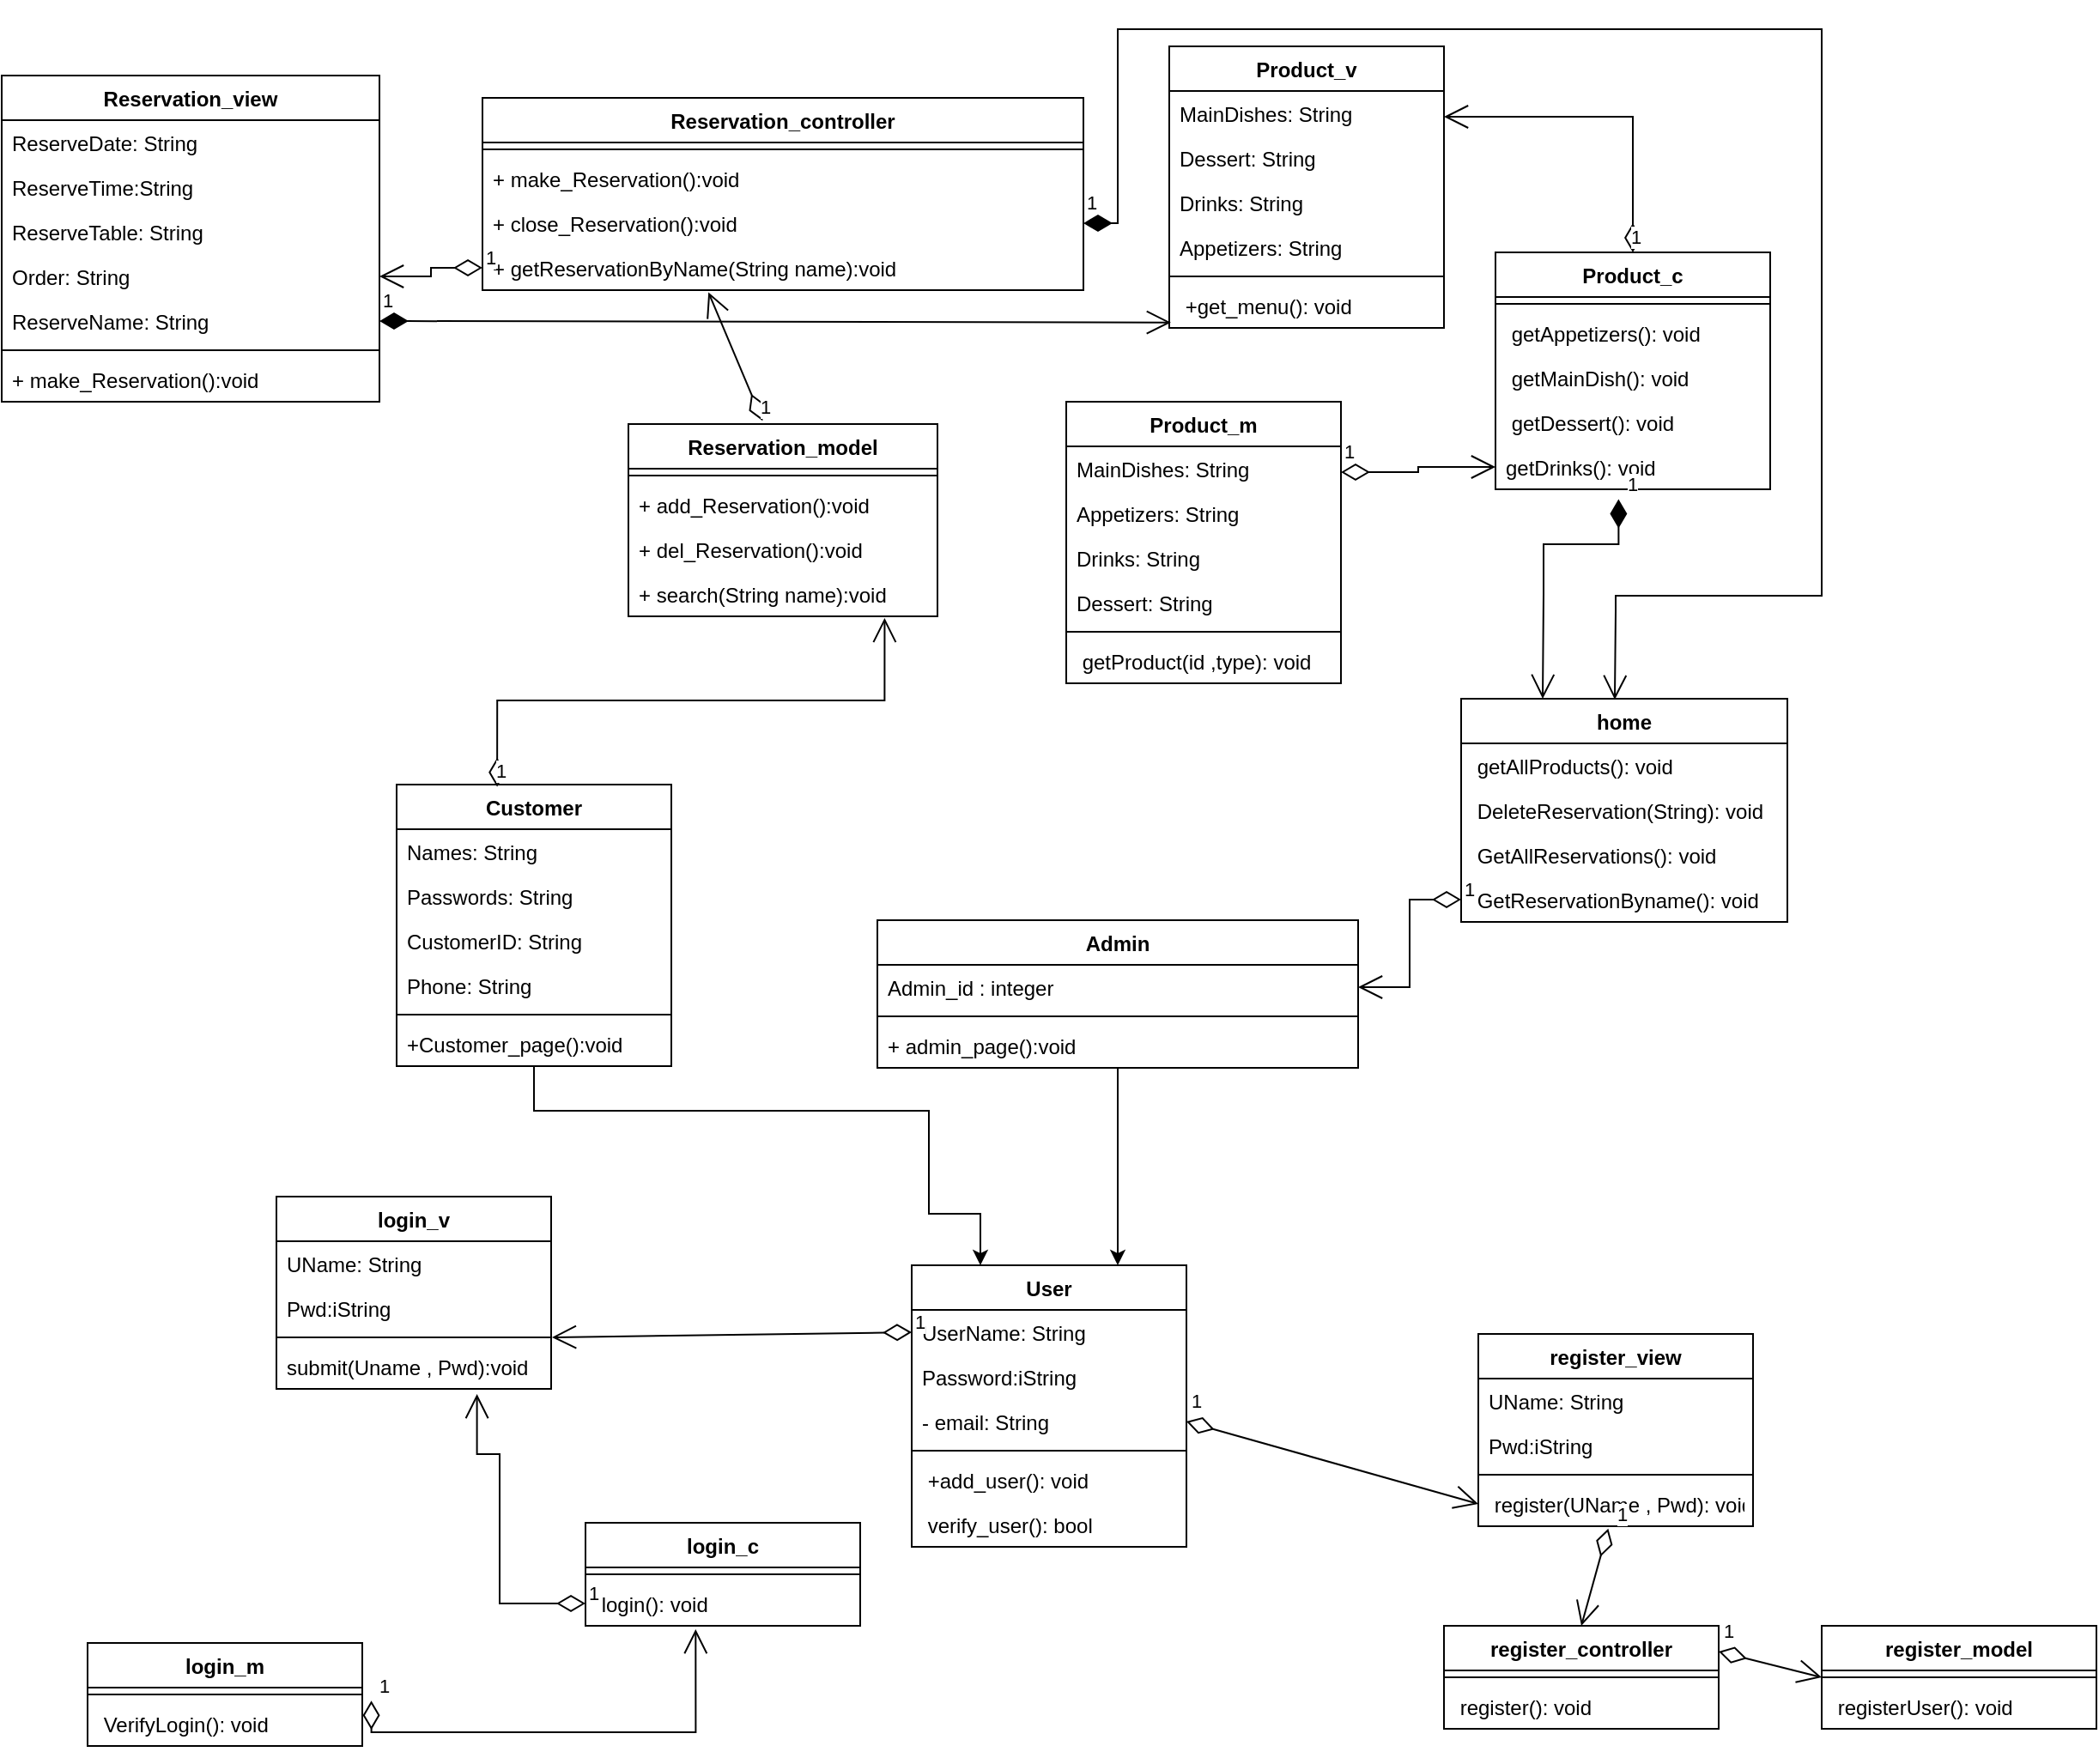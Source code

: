 <mxfile version="20.6.2" type="device" pages="2"><diagram id="dgSoinFTyJEz4b9by2e3" name="Page-1"><mxGraphModel dx="2368" dy="1310" grid="1" gridSize="10" guides="1" tooltips="1" connect="1" arrows="1" fold="1" page="1" pageScale="1" pageWidth="850" pageHeight="1100" math="0" shadow="0"><root><mxCell id="0"/><mxCell id="1" parent="0"/><mxCell id="fP-qRC1157iJDRtmXdRW-1" value="login_c" style="swimlane;fontStyle=1;align=center;verticalAlign=top;childLayout=stackLayout;horizontal=1;startSize=26;horizontalStack=0;resizeParent=1;resizeParentMax=0;resizeLast=0;collapsible=1;marginBottom=0;" parent="1" vertex="1"><mxGeometry x="360" y="890" width="160" height="60" as="geometry"/></mxCell><mxCell id="fP-qRC1157iJDRtmXdRW-3" value="" style="line;strokeWidth=1;fillColor=none;align=left;verticalAlign=middle;spacingTop=-1;spacingLeft=3;spacingRight=3;rotatable=0;labelPosition=right;points=[];portConstraint=eastwest;strokeColor=inherit;" parent="fP-qRC1157iJDRtmXdRW-1" vertex="1"><mxGeometry y="26" width="160" height="8" as="geometry"/></mxCell><mxCell id="DB3bGlSYx9ZQvv_cbusi-3" value=" login(): void" style="text;strokeColor=none;fillColor=none;align=left;verticalAlign=top;spacingLeft=4;spacingRight=4;overflow=hidden;rotatable=0;points=[[0,0.5],[1,0.5]];portConstraint=eastwest;" parent="fP-qRC1157iJDRtmXdRW-1" vertex="1"><mxGeometry y="34" width="160" height="26" as="geometry"/></mxCell><mxCell id="m4xk1416F9turk3HV130-75" style="edgeStyle=orthogonalEdgeStyle;rounded=0;orthogonalLoop=1;jettySize=auto;html=1;entryX=0.75;entryY=0;entryDx=0;entryDy=0;" parent="1" source="fP-qRC1157iJDRtmXdRW-8" target="m4xk1416F9turk3HV130-52" edge="1"><mxGeometry relative="1" as="geometry"/></mxCell><mxCell id="fP-qRC1157iJDRtmXdRW-8" value="Admin" style="swimlane;fontStyle=1;align=center;verticalAlign=top;childLayout=stackLayout;horizontal=1;startSize=26;horizontalStack=0;resizeParent=1;resizeParentMax=0;resizeLast=0;collapsible=1;marginBottom=0;" parent="1" vertex="1"><mxGeometry x="530" y="539" width="280" height="86" as="geometry"/></mxCell><mxCell id="fP-qRC1157iJDRtmXdRW-9" value="Admin_id : integer" style="text;strokeColor=none;fillColor=none;align=left;verticalAlign=top;spacingLeft=4;spacingRight=4;overflow=hidden;rotatable=0;points=[[0,0.5],[1,0.5]];portConstraint=eastwest;" parent="fP-qRC1157iJDRtmXdRW-8" vertex="1"><mxGeometry y="26" width="280" height="26" as="geometry"/></mxCell><mxCell id="fP-qRC1157iJDRtmXdRW-12" value="" style="line;strokeWidth=1;fillColor=none;align=left;verticalAlign=middle;spacingTop=-1;spacingLeft=3;spacingRight=3;rotatable=0;labelPosition=right;points=[];portConstraint=eastwest;strokeColor=inherit;" parent="fP-qRC1157iJDRtmXdRW-8" vertex="1"><mxGeometry y="52" width="280" height="8" as="geometry"/></mxCell><mxCell id="m4xk1416F9turk3HV130-85" value="+ admin_page():void" style="text;strokeColor=none;fillColor=none;align=left;verticalAlign=top;spacingLeft=4;spacingRight=4;overflow=hidden;rotatable=0;points=[[0,0.5],[1,0.5]];portConstraint=eastwest;" parent="fP-qRC1157iJDRtmXdRW-8" vertex="1"><mxGeometry y="60" width="280" height="26" as="geometry"/></mxCell><mxCell id="DB3bGlSYx9ZQvv_cbusi-6" value="home" style="swimlane;fontStyle=1;align=center;verticalAlign=top;childLayout=stackLayout;horizontal=1;startSize=26;horizontalStack=0;resizeParent=1;resizeParentMax=0;resizeLast=0;collapsible=1;marginBottom=0;" parent="1" vertex="1"><mxGeometry x="870" y="410" width="190" height="130" as="geometry"/></mxCell><mxCell id="DB3bGlSYx9ZQvv_cbusi-11" value=" getAllProducts(): void" style="text;strokeColor=none;fillColor=none;align=left;verticalAlign=top;spacingLeft=4;spacingRight=4;overflow=hidden;rotatable=0;points=[[0,0.5],[1,0.5]];portConstraint=eastwest;" parent="DB3bGlSYx9ZQvv_cbusi-6" vertex="1"><mxGeometry y="26" width="190" height="26" as="geometry"/></mxCell><mxCell id="DB3bGlSYx9ZQvv_cbusi-12" value=" DeleteReservation(String): void" style="text;strokeColor=none;fillColor=none;align=left;verticalAlign=top;spacingLeft=4;spacingRight=4;overflow=hidden;rotatable=0;points=[[0,0.5],[1,0.5]];portConstraint=eastwest;" parent="DB3bGlSYx9ZQvv_cbusi-6" vertex="1"><mxGeometry y="52" width="190" height="26" as="geometry"/></mxCell><mxCell id="DB3bGlSYx9ZQvv_cbusi-13" value=" GetAllReservations(): void" style="text;strokeColor=none;fillColor=none;align=left;verticalAlign=top;spacingLeft=4;spacingRight=4;overflow=hidden;rotatable=0;points=[[0,0.5],[1,0.5]];portConstraint=eastwest;" parent="DB3bGlSYx9ZQvv_cbusi-6" vertex="1"><mxGeometry y="78" width="190" height="26" as="geometry"/></mxCell><mxCell id="DB3bGlSYx9ZQvv_cbusi-14" value=" GetReservationByname(): void" style="text;strokeColor=none;fillColor=none;align=left;verticalAlign=top;spacingLeft=4;spacingRight=4;overflow=hidden;rotatable=0;points=[[0,0.5],[1,0.5]];portConstraint=eastwest;" parent="DB3bGlSYx9ZQvv_cbusi-6" vertex="1"><mxGeometry y="104" width="190" height="26" as="geometry"/></mxCell><mxCell id="DB3bGlSYx9ZQvv_cbusi-16" style="edgeStyle=none;rounded=0;orthogonalLoop=1;jettySize=auto;html=1;exitX=0.75;exitY=0;exitDx=0;exitDy=0;" parent="1" source="fP-qRC1157iJDRtmXdRW-8" target="fP-qRC1157iJDRtmXdRW-8" edge="1"><mxGeometry relative="1" as="geometry"/></mxCell><mxCell id="DB3bGlSYx9ZQvv_cbusi-26" value="Reservation_view" style="swimlane;fontStyle=1;align=center;verticalAlign=top;childLayout=stackLayout;horizontal=1;startSize=26;horizontalStack=0;resizeParent=1;resizeParentMax=0;resizeLast=0;collapsible=1;marginBottom=0;" parent="1" vertex="1"><mxGeometry x="20" y="47" width="220" height="190" as="geometry"/></mxCell><mxCell id="DB3bGlSYx9ZQvv_cbusi-27" value="ReserveDate: String" style="text;strokeColor=none;fillColor=none;align=left;verticalAlign=top;spacingLeft=4;spacingRight=4;overflow=hidden;rotatable=0;points=[[0,0.5],[1,0.5]];portConstraint=eastwest;" parent="DB3bGlSYx9ZQvv_cbusi-26" vertex="1"><mxGeometry y="26" width="220" height="26" as="geometry"/></mxCell><mxCell id="DB3bGlSYx9ZQvv_cbusi-28" value="ReserveTime:String" style="text;strokeColor=none;fillColor=none;align=left;verticalAlign=top;spacingLeft=4;spacingRight=4;overflow=hidden;rotatable=0;points=[[0,0.5],[1,0.5]];portConstraint=eastwest;" parent="DB3bGlSYx9ZQvv_cbusi-26" vertex="1"><mxGeometry y="52" width="220" height="26" as="geometry"/></mxCell><mxCell id="DB3bGlSYx9ZQvv_cbusi-29" value="ReserveTable: String" style="text;strokeColor=none;fillColor=none;align=left;verticalAlign=top;spacingLeft=4;spacingRight=4;overflow=hidden;rotatable=0;points=[[0,0.5],[1,0.5]];portConstraint=eastwest;" parent="DB3bGlSYx9ZQvv_cbusi-26" vertex="1"><mxGeometry y="78" width="220" height="26" as="geometry"/></mxCell><mxCell id="DB3bGlSYx9ZQvv_cbusi-35" value="Order: String" style="text;strokeColor=none;fillColor=none;align=left;verticalAlign=top;spacingLeft=4;spacingRight=4;overflow=hidden;rotatable=0;points=[[0,0.5],[1,0.5]];portConstraint=eastwest;" parent="DB3bGlSYx9ZQvv_cbusi-26" vertex="1"><mxGeometry y="104" width="220" height="26" as="geometry"/></mxCell><mxCell id="DB3bGlSYx9ZQvv_cbusi-36" value="ReserveName: String" style="text;strokeColor=none;fillColor=none;align=left;verticalAlign=top;spacingLeft=4;spacingRight=4;overflow=hidden;rotatable=0;points=[[0,0.5],[1,0.5]];portConstraint=eastwest;" parent="DB3bGlSYx9ZQvv_cbusi-26" vertex="1"><mxGeometry y="130" width="220" height="26" as="geometry"/></mxCell><mxCell id="DB3bGlSYx9ZQvv_cbusi-30" value="" style="line;strokeWidth=1;fillColor=none;align=left;verticalAlign=middle;spacingTop=-1;spacingLeft=3;spacingRight=3;rotatable=0;labelPosition=right;points=[];portConstraint=eastwest;strokeColor=inherit;" parent="DB3bGlSYx9ZQvv_cbusi-26" vertex="1"><mxGeometry y="156" width="220" height="8" as="geometry"/></mxCell><mxCell id="IIFUDuXQ9v26tsl9T5qW-1" value="+ make_Reservation():void" style="text;strokeColor=none;fillColor=none;align=left;verticalAlign=top;spacingLeft=4;spacingRight=4;overflow=hidden;rotatable=0;points=[[0,0.5],[1,0.5]];portConstraint=eastwest;" parent="DB3bGlSYx9ZQvv_cbusi-26" vertex="1"><mxGeometry y="164" width="220" height="26" as="geometry"/></mxCell><mxCell id="DB3bGlSYx9ZQvv_cbusi-47" value="Product_v" style="swimlane;fontStyle=1;align=center;verticalAlign=top;childLayout=stackLayout;horizontal=1;startSize=26;horizontalStack=0;resizeParent=1;resizeParentMax=0;resizeLast=0;collapsible=1;marginBottom=0;" parent="1" vertex="1"><mxGeometry x="700" y="30" width="160" height="164" as="geometry"/></mxCell><mxCell id="u__I0VumuDtUbH4u0Sj2-2" value="MainDishes: String" style="text;strokeColor=none;fillColor=none;align=left;verticalAlign=top;spacingLeft=4;spacingRight=4;overflow=hidden;rotatable=0;points=[[0,0.5],[1,0.5]];portConstraint=eastwest;" parent="DB3bGlSYx9ZQvv_cbusi-47" vertex="1"><mxGeometry y="26" width="160" height="26" as="geometry"/></mxCell><mxCell id="u__I0VumuDtUbH4u0Sj2-5" value="Dessert: String" style="text;strokeColor=none;fillColor=none;align=left;verticalAlign=top;spacingLeft=4;spacingRight=4;overflow=hidden;rotatable=0;points=[[0,0.5],[1,0.5]];portConstraint=eastwest;" parent="DB3bGlSYx9ZQvv_cbusi-47" vertex="1"><mxGeometry y="52" width="160" height="26" as="geometry"/></mxCell><mxCell id="u__I0VumuDtUbH4u0Sj2-4" value="Drinks: String" style="text;strokeColor=none;fillColor=none;align=left;verticalAlign=top;spacingLeft=4;spacingRight=4;overflow=hidden;rotatable=0;points=[[0,0.5],[1,0.5]];portConstraint=eastwest;" parent="DB3bGlSYx9ZQvv_cbusi-47" vertex="1"><mxGeometry y="78" width="160" height="26" as="geometry"/></mxCell><mxCell id="u__I0VumuDtUbH4u0Sj2-3" value="Appetizers: String" style="text;strokeColor=none;fillColor=none;align=left;verticalAlign=top;spacingLeft=4;spacingRight=4;overflow=hidden;rotatable=0;points=[[0,0.5],[1,0.5]];portConstraint=eastwest;" parent="DB3bGlSYx9ZQvv_cbusi-47" vertex="1"><mxGeometry y="104" width="160" height="26" as="geometry"/></mxCell><mxCell id="DB3bGlSYx9ZQvv_cbusi-51" value="" style="line;strokeWidth=1;fillColor=none;align=left;verticalAlign=middle;spacingTop=-1;spacingLeft=3;spacingRight=3;rotatable=0;labelPosition=right;points=[];portConstraint=eastwest;strokeColor=inherit;" parent="DB3bGlSYx9ZQvv_cbusi-47" vertex="1"><mxGeometry y="130" width="160" height="8" as="geometry"/></mxCell><mxCell id="DB3bGlSYx9ZQvv_cbusi-53" value=" +get_menu(): void" style="text;strokeColor=none;fillColor=none;align=left;verticalAlign=top;spacingLeft=4;spacingRight=4;overflow=hidden;rotatable=0;points=[[0,0.5],[1,0.5]];portConstraint=eastwest;" parent="DB3bGlSYx9ZQvv_cbusi-47" vertex="1"><mxGeometry y="138" width="160" height="26" as="geometry"/></mxCell><mxCell id="m4xk1416F9turk3HV130-74" style="edgeStyle=orthogonalEdgeStyle;rounded=0;orthogonalLoop=1;jettySize=auto;html=1;entryX=0.25;entryY=0;entryDx=0;entryDy=0;" parent="1" source="DB3bGlSYx9ZQvv_cbusi-58" target="m4xk1416F9turk3HV130-52" edge="1"><mxGeometry relative="1" as="geometry"><Array as="points"><mxPoint x="330" y="650"/><mxPoint x="560" y="650"/><mxPoint x="560" y="710"/><mxPoint x="590" y="710"/></Array></mxGeometry></mxCell><mxCell id="DB3bGlSYx9ZQvv_cbusi-58" value="Customer" style="swimlane;fontStyle=1;align=center;verticalAlign=top;childLayout=stackLayout;horizontal=1;startSize=26;horizontalStack=0;resizeParent=1;resizeParentMax=0;resizeLast=0;collapsible=1;marginBottom=0;" parent="1" vertex="1"><mxGeometry x="250" y="460" width="160" height="164" as="geometry"><mxRectangle x="570" y="370" width="100" height="30" as="alternateBounds"/></mxGeometry></mxCell><mxCell id="DB3bGlSYx9ZQvv_cbusi-59" value="Names: String" style="text;strokeColor=none;fillColor=none;align=left;verticalAlign=top;spacingLeft=4;spacingRight=4;overflow=hidden;rotatable=0;points=[[0,0.5],[1,0.5]];portConstraint=eastwest;" parent="DB3bGlSYx9ZQvv_cbusi-58" vertex="1"><mxGeometry y="26" width="160" height="26" as="geometry"/></mxCell><mxCell id="DB3bGlSYx9ZQvv_cbusi-60" value="Passwords: String" style="text;strokeColor=none;fillColor=none;align=left;verticalAlign=top;spacingLeft=4;spacingRight=4;overflow=hidden;rotatable=0;points=[[0,0.5],[1,0.5]];portConstraint=eastwest;" parent="DB3bGlSYx9ZQvv_cbusi-58" vertex="1"><mxGeometry y="52" width="160" height="26" as="geometry"/></mxCell><mxCell id="DB3bGlSYx9ZQvv_cbusi-61" value="CustomerID: String" style="text;strokeColor=none;fillColor=none;align=left;verticalAlign=top;spacingLeft=4;spacingRight=4;overflow=hidden;rotatable=0;points=[[0,0.5],[1,0.5]];portConstraint=eastwest;" parent="DB3bGlSYx9ZQvv_cbusi-58" vertex="1"><mxGeometry y="78" width="160" height="26" as="geometry"/></mxCell><mxCell id="DB3bGlSYx9ZQvv_cbusi-62" value="Phone: String" style="text;strokeColor=none;fillColor=none;align=left;verticalAlign=top;spacingLeft=4;spacingRight=4;overflow=hidden;rotatable=0;points=[[0,0.5],[1,0.5]];portConstraint=eastwest;" parent="DB3bGlSYx9ZQvv_cbusi-58" vertex="1"><mxGeometry y="104" width="160" height="26" as="geometry"/></mxCell><mxCell id="DB3bGlSYx9ZQvv_cbusi-63" value="" style="line;strokeWidth=1;fillColor=none;align=left;verticalAlign=middle;spacingTop=-1;spacingLeft=3;spacingRight=3;rotatable=0;labelPosition=right;points=[];portConstraint=eastwest;strokeColor=inherit;" parent="DB3bGlSYx9ZQvv_cbusi-58" vertex="1"><mxGeometry y="130" width="160" height="8" as="geometry"/></mxCell><mxCell id="m4xk1416F9turk3HV130-86" value="+Customer_page():void" style="text;strokeColor=none;fillColor=none;align=left;verticalAlign=top;spacingLeft=4;spacingRight=4;overflow=hidden;rotatable=0;points=[[0,0.5],[1,0.5]];portConstraint=eastwest;" parent="DB3bGlSYx9ZQvv_cbusi-58" vertex="1"><mxGeometry y="138" width="160" height="26" as="geometry"/></mxCell><mxCell id="m4xk1416F9turk3HV130-5" value="Reservation_controller" style="swimlane;fontStyle=1;align=center;verticalAlign=top;childLayout=stackLayout;horizontal=1;startSize=26;horizontalStack=0;resizeParent=1;resizeParentMax=0;resizeLast=0;collapsible=1;marginBottom=0;" parent="1" vertex="1"><mxGeometry x="300" y="60" width="350" height="112" as="geometry"/></mxCell><mxCell id="m4xk1416F9turk3HV130-7" value="" style="line;strokeWidth=1;fillColor=none;align=left;verticalAlign=middle;spacingTop=-1;spacingLeft=3;spacingRight=3;rotatable=0;labelPosition=right;points=[];portConstraint=eastwest;strokeColor=inherit;" parent="m4xk1416F9turk3HV130-5" vertex="1"><mxGeometry y="26" width="350" height="8" as="geometry"/></mxCell><mxCell id="m4xk1416F9turk3HV130-1" value="+ make_Reservation():void" style="text;strokeColor=none;fillColor=none;align=left;verticalAlign=top;spacingLeft=4;spacingRight=4;overflow=hidden;rotatable=0;points=[[0,0.5],[1,0.5]];portConstraint=eastwest;" parent="m4xk1416F9turk3HV130-5" vertex="1"><mxGeometry y="34" width="350" height="26" as="geometry"/></mxCell><mxCell id="m4xk1416F9turk3HV130-2" value="+ close_Reservation():void" style="text;strokeColor=none;fillColor=none;align=left;verticalAlign=top;spacingLeft=4;spacingRight=4;overflow=hidden;rotatable=0;points=[[0,0.5],[1,0.5]];portConstraint=eastwest;" parent="m4xk1416F9turk3HV130-5" vertex="1"><mxGeometry y="60" width="350" height="26" as="geometry"/></mxCell><mxCell id="m4xk1416F9turk3HV130-3" value="+ getReservationByName(String name):void" style="text;strokeColor=none;fillColor=none;align=left;verticalAlign=top;spacingLeft=4;spacingRight=4;overflow=hidden;rotatable=0;points=[[0,0.5],[1,0.5]];portConstraint=eastwest;" parent="m4xk1416F9turk3HV130-5" vertex="1"><mxGeometry y="86" width="350" height="26" as="geometry"/></mxCell><mxCell id="m4xk1416F9turk3HV130-13" value="Reservation_model" style="swimlane;fontStyle=1;align=center;verticalAlign=top;childLayout=stackLayout;horizontal=1;startSize=26;horizontalStack=0;resizeParent=1;resizeParentMax=0;resizeLast=0;collapsible=1;marginBottom=0;" parent="1" vertex="1"><mxGeometry x="385" y="250" width="180" height="112" as="geometry"/></mxCell><mxCell id="m4xk1416F9turk3HV130-14" value="" style="line;strokeWidth=1;fillColor=none;align=left;verticalAlign=middle;spacingTop=-1;spacingLeft=3;spacingRight=3;rotatable=0;labelPosition=right;points=[];portConstraint=eastwest;strokeColor=inherit;" parent="m4xk1416F9turk3HV130-13" vertex="1"><mxGeometry y="26" width="180" height="8" as="geometry"/></mxCell><mxCell id="m4xk1416F9turk3HV130-16" value="+ add_Reservation():void" style="text;strokeColor=none;fillColor=none;align=left;verticalAlign=top;spacingLeft=4;spacingRight=4;overflow=hidden;rotatable=0;points=[[0,0.5],[1,0.5]];portConstraint=eastwest;" parent="m4xk1416F9turk3HV130-13" vertex="1"><mxGeometry y="34" width="180" height="26" as="geometry"/></mxCell><mxCell id="m4xk1416F9turk3HV130-17" value="+ del_Reservation():void" style="text;strokeColor=none;fillColor=none;align=left;verticalAlign=top;spacingLeft=4;spacingRight=4;overflow=hidden;rotatable=0;points=[[0,0.5],[1,0.5]];portConstraint=eastwest;" parent="m4xk1416F9turk3HV130-13" vertex="1"><mxGeometry y="60" width="180" height="26" as="geometry"/></mxCell><mxCell id="m4xk1416F9turk3HV130-18" value="+ search(String name):void" style="text;strokeColor=none;fillColor=none;align=left;verticalAlign=top;spacingLeft=4;spacingRight=4;overflow=hidden;rotatable=0;points=[[0,0.5],[1,0.5]];portConstraint=eastwest;" parent="m4xk1416F9turk3HV130-13" vertex="1"><mxGeometry y="86" width="180" height="26" as="geometry"/></mxCell><mxCell id="m4xk1416F9turk3HV130-25" value="Product_c" style="swimlane;fontStyle=1;align=center;verticalAlign=top;childLayout=stackLayout;horizontal=1;startSize=26;horizontalStack=0;resizeParent=1;resizeParentMax=0;resizeLast=0;collapsible=1;marginBottom=0;" parent="1" vertex="1"><mxGeometry x="890" y="150" width="160" height="138" as="geometry"/></mxCell><mxCell id="m4xk1416F9turk3HV130-30" value="" style="line;strokeWidth=1;fillColor=none;align=left;verticalAlign=middle;spacingTop=-1;spacingLeft=3;spacingRight=3;rotatable=0;labelPosition=right;points=[];portConstraint=eastwest;strokeColor=inherit;" parent="m4xk1416F9turk3HV130-25" vertex="1"><mxGeometry y="26" width="160" height="8" as="geometry"/></mxCell><mxCell id="m4xk1416F9turk3HV130-31" value=" getAppetizers(): void" style="text;strokeColor=none;fillColor=none;align=left;verticalAlign=top;spacingLeft=4;spacingRight=4;overflow=hidden;rotatable=0;points=[[0,0.5],[1,0.5]];portConstraint=eastwest;" parent="m4xk1416F9turk3HV130-25" vertex="1"><mxGeometry y="34" width="160" height="26" as="geometry"/></mxCell><mxCell id="m4xk1416F9turk3HV130-32" value=" getMainDish(): void" style="text;strokeColor=none;fillColor=none;align=left;verticalAlign=top;spacingLeft=4;spacingRight=4;overflow=hidden;rotatable=0;points=[[0,0.5],[1,0.5]];portConstraint=eastwest;" parent="m4xk1416F9turk3HV130-25" vertex="1"><mxGeometry y="60" width="160" height="26" as="geometry"/></mxCell><mxCell id="m4xk1416F9turk3HV130-33" value=" getDessert(): void" style="text;strokeColor=none;fillColor=none;align=left;verticalAlign=top;spacingLeft=4;spacingRight=4;overflow=hidden;rotatable=0;points=[[0,0.5],[1,0.5]];portConstraint=eastwest;" parent="m4xk1416F9turk3HV130-25" vertex="1"><mxGeometry y="86" width="160" height="26" as="geometry"/></mxCell><mxCell id="m4xk1416F9turk3HV130-34" value="getDrinks(): void" style="text;strokeColor=none;fillColor=none;align=left;verticalAlign=top;spacingLeft=4;spacingRight=4;overflow=hidden;rotatable=0;points=[[0,0.5],[1,0.5]];portConstraint=eastwest;" parent="m4xk1416F9turk3HV130-25" vertex="1"><mxGeometry y="112" width="160" height="26" as="geometry"/></mxCell><mxCell id="m4xk1416F9turk3HV130-46" value="Product_m" style="swimlane;fontStyle=1;align=center;verticalAlign=top;childLayout=stackLayout;horizontal=1;startSize=26;horizontalStack=0;resizeParent=1;resizeParentMax=0;resizeLast=0;collapsible=1;marginBottom=0;" parent="1" vertex="1"><mxGeometry x="640" y="237" width="160" height="164" as="geometry"/></mxCell><mxCell id="DB3bGlSYx9ZQvv_cbusi-48" value="MainDishes: String" style="text;strokeColor=none;fillColor=none;align=left;verticalAlign=top;spacingLeft=4;spacingRight=4;overflow=hidden;rotatable=0;points=[[0,0.5],[1,0.5]];portConstraint=eastwest;" parent="m4xk1416F9turk3HV130-46" vertex="1"><mxGeometry y="26" width="160" height="26" as="geometry"/></mxCell><mxCell id="DB3bGlSYx9ZQvv_cbusi-49" value="Appetizers: String" style="text;strokeColor=none;fillColor=none;align=left;verticalAlign=top;spacingLeft=4;spacingRight=4;overflow=hidden;rotatable=0;points=[[0,0.5],[1,0.5]];portConstraint=eastwest;" parent="m4xk1416F9turk3HV130-46" vertex="1"><mxGeometry y="52" width="160" height="26" as="geometry"/></mxCell><mxCell id="DB3bGlSYx9ZQvv_cbusi-50" value="Drinks: String" style="text;strokeColor=none;fillColor=none;align=left;verticalAlign=top;spacingLeft=4;spacingRight=4;overflow=hidden;rotatable=0;points=[[0,0.5],[1,0.5]];portConstraint=eastwest;" parent="m4xk1416F9turk3HV130-46" vertex="1"><mxGeometry y="78" width="160" height="26" as="geometry"/></mxCell><mxCell id="DB3bGlSYx9ZQvv_cbusi-56" value="Dessert: String" style="text;strokeColor=none;fillColor=none;align=left;verticalAlign=top;spacingLeft=4;spacingRight=4;overflow=hidden;rotatable=0;points=[[0,0.5],[1,0.5]];portConstraint=eastwest;" parent="m4xk1416F9turk3HV130-46" vertex="1"><mxGeometry y="104" width="160" height="26" as="geometry"/></mxCell><mxCell id="m4xk1416F9turk3HV130-47" value="" style="line;strokeWidth=1;fillColor=none;align=left;verticalAlign=middle;spacingTop=-1;spacingLeft=3;spacingRight=3;rotatable=0;labelPosition=right;points=[];portConstraint=eastwest;strokeColor=inherit;" parent="m4xk1416F9turk3HV130-46" vertex="1"><mxGeometry y="130" width="160" height="8" as="geometry"/></mxCell><mxCell id="m4xk1416F9turk3HV130-48" value=" getProduct(id ,type): void" style="text;strokeColor=none;fillColor=none;align=left;verticalAlign=top;spacingLeft=4;spacingRight=4;overflow=hidden;rotatable=0;points=[[0,0.5],[1,0.5]];portConstraint=eastwest;" parent="m4xk1416F9turk3HV130-46" vertex="1"><mxGeometry y="138" width="160" height="26" as="geometry"/></mxCell><mxCell id="m4xk1416F9turk3HV130-52" value="User" style="swimlane;fontStyle=1;align=center;verticalAlign=top;childLayout=stackLayout;horizontal=1;startSize=26;horizontalStack=0;resizeParent=1;resizeParentMax=0;resizeLast=0;collapsible=1;marginBottom=0;" parent="1" vertex="1"><mxGeometry x="550" y="740" width="160" height="164" as="geometry"/></mxCell><mxCell id="m4xk1416F9turk3HV130-53" value="UserName: String" style="text;strokeColor=none;fillColor=none;align=left;verticalAlign=top;spacingLeft=4;spacingRight=4;overflow=hidden;rotatable=0;points=[[0,0.5],[1,0.5]];portConstraint=eastwest;" parent="m4xk1416F9turk3HV130-52" vertex="1"><mxGeometry y="26" width="160" height="26" as="geometry"/></mxCell><mxCell id="m4xk1416F9turk3HV130-54" value="Password:iString" style="text;strokeColor=none;fillColor=none;align=left;verticalAlign=top;spacingLeft=4;spacingRight=4;overflow=hidden;rotatable=0;points=[[0,0.5],[1,0.5]];portConstraint=eastwest;" parent="m4xk1416F9turk3HV130-52" vertex="1"><mxGeometry y="52" width="160" height="26" as="geometry"/></mxCell><mxCell id="m4xk1416F9turk3HV130-55" value="- email: String" style="text;strokeColor=none;fillColor=none;align=left;verticalAlign=top;spacingLeft=4;spacingRight=4;overflow=hidden;rotatable=0;points=[[0,0.5],[1,0.5]];portConstraint=eastwest;" parent="m4xk1416F9turk3HV130-52" vertex="1"><mxGeometry y="78" width="160" height="26" as="geometry"/></mxCell><mxCell id="m4xk1416F9turk3HV130-56" value="" style="line;strokeWidth=1;fillColor=none;align=left;verticalAlign=middle;spacingTop=-1;spacingLeft=3;spacingRight=3;rotatable=0;labelPosition=right;points=[];portConstraint=eastwest;strokeColor=inherit;" parent="m4xk1416F9turk3HV130-52" vertex="1"><mxGeometry y="104" width="160" height="8" as="geometry"/></mxCell><mxCell id="m4xk1416F9turk3HV130-57" value=" +add_user(): void" style="text;strokeColor=none;fillColor=none;align=left;verticalAlign=top;spacingLeft=4;spacingRight=4;overflow=hidden;rotatable=0;points=[[0,0.5],[1,0.5]];portConstraint=eastwest;" parent="m4xk1416F9turk3HV130-52" vertex="1"><mxGeometry y="112" width="160" height="26" as="geometry"/></mxCell><mxCell id="m4xk1416F9turk3HV130-58" value=" verify_user(): bool" style="text;strokeColor=none;fillColor=none;align=left;verticalAlign=top;spacingLeft=4;spacingRight=4;overflow=hidden;rotatable=0;points=[[0,0.5],[1,0.5]];portConstraint=eastwest;" parent="m4xk1416F9turk3HV130-52" vertex="1"><mxGeometry y="138" width="160" height="26" as="geometry"/></mxCell><mxCell id="m4xk1416F9turk3HV130-61" value="login_v" style="swimlane;fontStyle=1;align=center;verticalAlign=top;childLayout=stackLayout;horizontal=1;startSize=26;horizontalStack=0;resizeParent=1;resizeParentMax=0;resizeLast=0;collapsible=1;marginBottom=0;" parent="1" vertex="1"><mxGeometry x="180" y="700" width="160" height="112" as="geometry"/></mxCell><mxCell id="m4xk1416F9turk3HV130-62" value="UName: String" style="text;strokeColor=none;fillColor=none;align=left;verticalAlign=top;spacingLeft=4;spacingRight=4;overflow=hidden;rotatable=0;points=[[0,0.5],[1,0.5]];portConstraint=eastwest;" parent="m4xk1416F9turk3HV130-61" vertex="1"><mxGeometry y="26" width="160" height="26" as="geometry"/></mxCell><mxCell id="m4xk1416F9turk3HV130-63" value="Pwd:iString" style="text;strokeColor=none;fillColor=none;align=left;verticalAlign=top;spacingLeft=4;spacingRight=4;overflow=hidden;rotatable=0;points=[[0,0.5],[1,0.5]];portConstraint=eastwest;" parent="m4xk1416F9turk3HV130-61" vertex="1"><mxGeometry y="52" width="160" height="26" as="geometry"/></mxCell><mxCell id="m4xk1416F9turk3HV130-65" value="" style="line;strokeWidth=1;fillColor=none;align=left;verticalAlign=middle;spacingTop=-1;spacingLeft=3;spacingRight=3;rotatable=0;labelPosition=right;points=[];portConstraint=eastwest;strokeColor=inherit;" parent="m4xk1416F9turk3HV130-61" vertex="1"><mxGeometry y="78" width="160" height="8" as="geometry"/></mxCell><mxCell id="m4xk1416F9turk3HV130-70" value="submit(Uname , Pwd):void" style="text;strokeColor=none;fillColor=none;align=left;verticalAlign=top;spacingLeft=4;spacingRight=4;overflow=hidden;rotatable=0;points=[[0,0.5],[1,0.5]];portConstraint=eastwest;" parent="m4xk1416F9turk3HV130-61" vertex="1"><mxGeometry y="86" width="160" height="26" as="geometry"/></mxCell><mxCell id="m4xk1416F9turk3HV130-72" value="1" style="endArrow=open;html=1;endSize=12;startArrow=diamondThin;startSize=14;startFill=0;align=left;verticalAlign=bottom;rounded=0;entryX=0.73;entryY=1.115;entryDx=0;entryDy=0;exitX=0;exitY=0.5;exitDx=0;exitDy=0;entryPerimeter=0;edgeStyle=orthogonalEdgeStyle;" parent="1" target="m4xk1416F9turk3HV130-70" edge="1"><mxGeometry x="-1" y="3" relative="1" as="geometry"><mxPoint x="360" y="937.0" as="sourcePoint"/><mxPoint x="309.44" y="838.832" as="targetPoint"/><Array as="points"><mxPoint x="310" y="937"/><mxPoint x="310" y="850"/><mxPoint x="297" y="850"/></Array></mxGeometry></mxCell><mxCell id="m4xk1416F9turk3HV130-73" value="1" style="endArrow=open;html=1;endSize=12;startArrow=diamondThin;startSize=14;startFill=0;align=left;verticalAlign=bottom;rounded=0;exitX=0;exitY=0.5;exitDx=0;exitDy=0;entryX=1.003;entryY=-0.154;entryDx=0;entryDy=0;entryPerimeter=0;" parent="1" source="m4xk1416F9turk3HV130-53" target="m4xk1416F9turk3HV130-70" edge="1"><mxGeometry x="-1" y="3" relative="1" as="geometry"><mxPoint x="270" y="640" as="sourcePoint"/><mxPoint x="430" y="640" as="targetPoint"/></mxGeometry></mxCell><mxCell id="m4xk1416F9turk3HV130-76" value="1" style="endArrow=open;html=1;endSize=12;startArrow=diamondThin;startSize=14;startFill=1;align=left;verticalAlign=bottom;rounded=0;exitX=1;exitY=0.5;exitDx=0;exitDy=0;entryX=0.006;entryY=0.879;entryDx=0;entryDy=0;entryPerimeter=0;" parent="1" source="DB3bGlSYx9ZQvv_cbusi-36" target="DB3bGlSYx9ZQvv_cbusi-53" edge="1"><mxGeometry x="-1" y="3" relative="1" as="geometry"><mxPoint x="660" y="320" as="sourcePoint"/><mxPoint x="700" y="180" as="targetPoint"/></mxGeometry></mxCell><mxCell id="m4xk1416F9turk3HV130-78" value="1" style="endArrow=open;html=1;endSize=12;startArrow=diamondThin;startSize=14;startFill=0;edgeStyle=orthogonalEdgeStyle;align=left;verticalAlign=bottom;rounded=0;entryX=1;entryY=0.25;entryDx=0;entryDy=0;exitX=0.5;exitY=0;exitDx=0;exitDy=0;" parent="1" source="m4xk1416F9turk3HV130-25" target="DB3bGlSYx9ZQvv_cbusi-47" edge="1"><mxGeometry x="-1" y="3" relative="1" as="geometry"><mxPoint x="660" y="320" as="sourcePoint"/><mxPoint x="820" y="320" as="targetPoint"/></mxGeometry></mxCell><mxCell id="m4xk1416F9turk3HV130-79" value="1" style="endArrow=open;html=1;endSize=12;startArrow=diamondThin;startSize=14;startFill=0;edgeStyle=orthogonalEdgeStyle;align=left;verticalAlign=bottom;rounded=0;exitX=1;exitY=0.25;exitDx=0;exitDy=0;entryX=0;entryY=0.5;entryDx=0;entryDy=0;" parent="1" source="m4xk1416F9turk3HV130-46" target="m4xk1416F9turk3HV130-34" edge="1"><mxGeometry x="-1" y="3" relative="1" as="geometry"><mxPoint x="1030" y="333" as="sourcePoint"/><mxPoint x="930" y="280" as="targetPoint"/></mxGeometry></mxCell><mxCell id="m4xk1416F9turk3HV130-80" value="1" style="endArrow=open;html=1;endSize=12;startArrow=diamondThin;startSize=14;startFill=0;edgeStyle=orthogonalEdgeStyle;align=left;verticalAlign=bottom;rounded=0;entryX=0.829;entryY=1.037;entryDx=0;entryDy=0;entryPerimeter=0;exitX=0.366;exitY=0.008;exitDx=0;exitDy=0;exitPerimeter=0;" parent="1" source="DB3bGlSYx9ZQvv_cbusi-58" target="m4xk1416F9turk3HV130-18" edge="1"><mxGeometry x="-1" y="3" relative="1" as="geometry"><mxPoint x="590" y="470" as="sourcePoint"/><mxPoint x="750" y="470" as="targetPoint"/></mxGeometry></mxCell><mxCell id="m4xk1416F9turk3HV130-81" value="1" style="endArrow=open;html=1;endSize=12;startArrow=diamondThin;startSize=14;startFill=0;align=left;verticalAlign=bottom;rounded=0;entryX=0.376;entryY=1.048;entryDx=0;entryDy=0;entryPerimeter=0;exitX=0.434;exitY=-0.017;exitDx=0;exitDy=0;exitPerimeter=0;" parent="1" source="m4xk1416F9turk3HV130-13" target="m4xk1416F9turk3HV130-3" edge="1"><mxGeometry x="-1" y="3" relative="1" as="geometry"><mxPoint x="334.34" y="351.144" as="sourcePoint"/><mxPoint x="300" y="172.002" as="targetPoint"/></mxGeometry></mxCell><mxCell id="m4xk1416F9turk3HV130-83" value="1" style="endArrow=open;html=1;endSize=12;startArrow=diamondThin;startSize=14;startFill=0;align=left;verticalAlign=bottom;rounded=0;entryX=1;entryY=0.5;entryDx=0;entryDy=0;exitX=0;exitY=0.5;exitDx=0;exitDy=0;edgeStyle=orthogonalEdgeStyle;" parent="1" source="m4xk1416F9turk3HV130-3" target="DB3bGlSYx9ZQvv_cbusi-35" edge="1"><mxGeometry x="-1" y="3" relative="1" as="geometry"><mxPoint x="300" y="270" as="sourcePoint"/><mxPoint x="268.48" y="195.152" as="targetPoint"/></mxGeometry></mxCell><mxCell id="m4xk1416F9turk3HV130-87" value="1" style="endArrow=open;html=1;endSize=12;startArrow=diamondThin;startSize=14;startFill=0;edgeStyle=orthogonalEdgeStyle;align=left;verticalAlign=bottom;rounded=0;entryX=1;entryY=0.5;entryDx=0;entryDy=0;exitX=0;exitY=0.5;exitDx=0;exitDy=0;" parent="1" source="DB3bGlSYx9ZQvv_cbusi-14" target="fP-qRC1157iJDRtmXdRW-9" edge="1"><mxGeometry x="-1" y="3" relative="1" as="geometry"><mxPoint x="840" y="640" as="sourcePoint"/><mxPoint x="1000" y="640" as="targetPoint"/></mxGeometry></mxCell><mxCell id="m4xk1416F9turk3HV130-88" value="1" style="endArrow=open;html=1;endSize=12;startArrow=diamondThin;startSize=14;startFill=1;edgeStyle=orthogonalEdgeStyle;align=left;verticalAlign=bottom;rounded=0;entryX=0.25;entryY=0;entryDx=0;entryDy=0;exitX=0.448;exitY=1.221;exitDx=0;exitDy=0;exitPerimeter=0;" parent="1" source="m4xk1416F9turk3HV130-34" target="DB3bGlSYx9ZQvv_cbusi-6" edge="1"><mxGeometry x="-1" y="3" relative="1" as="geometry"><mxPoint x="690" y="500" as="sourcePoint"/><mxPoint x="850" y="500" as="targetPoint"/><Array as="points"><mxPoint x="962" y="320"/><mxPoint x="918" y="320"/><mxPoint x="918" y="349"/></Array></mxGeometry></mxCell><mxCell id="mJ5xnafwhiTYzRXdkkcq-1" value="login_m" style="swimlane;fontStyle=1;align=center;verticalAlign=top;childLayout=stackLayout;horizontal=1;startSize=26;horizontalStack=0;resizeParent=1;resizeParentMax=0;resizeLast=0;collapsible=1;marginBottom=0;" parent="1" vertex="1"><mxGeometry x="70" y="960" width="160" height="60" as="geometry"/></mxCell><mxCell id="mJ5xnafwhiTYzRXdkkcq-2" value="" style="line;strokeWidth=1;fillColor=none;align=left;verticalAlign=middle;spacingTop=-1;spacingLeft=3;spacingRight=3;rotatable=0;labelPosition=right;points=[];portConstraint=eastwest;strokeColor=inherit;" parent="mJ5xnafwhiTYzRXdkkcq-1" vertex="1"><mxGeometry y="26" width="160" height="8" as="geometry"/></mxCell><mxCell id="mJ5xnafwhiTYzRXdkkcq-4" value=" VerifyLogin(): void" style="text;strokeColor=none;fillColor=none;align=left;verticalAlign=top;spacingLeft=4;spacingRight=4;overflow=hidden;rotatable=0;points=[[0,0.5],[1,0.5]];portConstraint=eastwest;" parent="mJ5xnafwhiTYzRXdkkcq-1" vertex="1"><mxGeometry y="34" width="160" height="26" as="geometry"/></mxCell><mxCell id="mJ5xnafwhiTYzRXdkkcq-6" value="register_view" style="swimlane;fontStyle=1;align=center;verticalAlign=top;childLayout=stackLayout;horizontal=1;startSize=26;horizontalStack=0;resizeParent=1;resizeParentMax=0;resizeLast=0;collapsible=1;marginBottom=0;" parent="1" vertex="1"><mxGeometry x="880" y="780" width="160" height="112" as="geometry"/></mxCell><mxCell id="mJ5xnafwhiTYzRXdkkcq-16" value="UName: String" style="text;strokeColor=none;fillColor=none;align=left;verticalAlign=top;spacingLeft=4;spacingRight=4;overflow=hidden;rotatable=0;points=[[0,0.5],[1,0.5]];portConstraint=eastwest;" parent="mJ5xnafwhiTYzRXdkkcq-6" vertex="1"><mxGeometry y="26" width="160" height="26" as="geometry"/></mxCell><mxCell id="mJ5xnafwhiTYzRXdkkcq-17" value="Pwd:iString" style="text;strokeColor=none;fillColor=none;align=left;verticalAlign=top;spacingLeft=4;spacingRight=4;overflow=hidden;rotatable=0;points=[[0,0.5],[1,0.5]];portConstraint=eastwest;" parent="mJ5xnafwhiTYzRXdkkcq-6" vertex="1"><mxGeometry y="52" width="160" height="26" as="geometry"/></mxCell><mxCell id="mJ5xnafwhiTYzRXdkkcq-7" value="" style="line;strokeWidth=1;fillColor=none;align=left;verticalAlign=middle;spacingTop=-1;spacingLeft=3;spacingRight=3;rotatable=0;labelPosition=right;points=[];portConstraint=eastwest;strokeColor=inherit;" parent="mJ5xnafwhiTYzRXdkkcq-6" vertex="1"><mxGeometry y="78" width="160" height="8" as="geometry"/></mxCell><mxCell id="mJ5xnafwhiTYzRXdkkcq-8" value=" register(UName , Pwd): void" style="text;strokeColor=none;fillColor=none;align=left;verticalAlign=top;spacingLeft=4;spacingRight=4;overflow=hidden;rotatable=0;points=[[0,0.5],[1,0.5]];portConstraint=eastwest;" parent="mJ5xnafwhiTYzRXdkkcq-6" vertex="1"><mxGeometry y="86" width="160" height="26" as="geometry"/></mxCell><mxCell id="mJ5xnafwhiTYzRXdkkcq-10" value="1" style="endArrow=open;html=1;endSize=12;startArrow=diamondThin;startSize=14;startFill=0;align=left;verticalAlign=bottom;rounded=0;exitX=1;exitY=0.5;exitDx=0;exitDy=0;entryX=0;entryY=0.5;entryDx=0;entryDy=0;" parent="1" source="m4xk1416F9turk3HV130-55" target="mJ5xnafwhiTYzRXdkkcq-8" edge="1"><mxGeometry x="-1" y="3" relative="1" as="geometry"><mxPoint x="774.52" y="904" as="sourcePoint"/><mxPoint x="565" y="906.996" as="targetPoint"/></mxGeometry></mxCell><mxCell id="mJ5xnafwhiTYzRXdkkcq-11" value="1" style="endArrow=open;html=1;endSize=12;startArrow=diamondThin;startSize=14;startFill=0;align=left;verticalAlign=bottom;rounded=0;entryX=0.401;entryY=1.077;entryDx=0;entryDy=0;exitX=1.033;exitY=-0.015;exitDx=0;exitDy=0;entryPerimeter=0;edgeStyle=orthogonalEdgeStyle;exitPerimeter=0;" parent="1" source="mJ5xnafwhiTYzRXdkkcq-4" target="DB3bGlSYx9ZQvv_cbusi-3" edge="1"><mxGeometry x="-1" y="3" relative="1" as="geometry"><mxPoint x="333.23" y="1012.01" as="sourcePoint"/><mxPoint x="270.03" y="890" as="targetPoint"/><Array as="points"><mxPoint x="235" y="1012"/><mxPoint x="424" y="1012"/></Array></mxGeometry></mxCell><mxCell id="mJ5xnafwhiTYzRXdkkcq-12" value="register_model" style="swimlane;fontStyle=1;align=center;verticalAlign=top;childLayout=stackLayout;horizontal=1;startSize=26;horizontalStack=0;resizeParent=1;resizeParentMax=0;resizeLast=0;collapsible=1;marginBottom=0;" parent="1" vertex="1"><mxGeometry x="1080" y="950" width="160" height="60" as="geometry"/></mxCell><mxCell id="mJ5xnafwhiTYzRXdkkcq-13" value="" style="line;strokeWidth=1;fillColor=none;align=left;verticalAlign=middle;spacingTop=-1;spacingLeft=3;spacingRight=3;rotatable=0;labelPosition=right;points=[];portConstraint=eastwest;strokeColor=inherit;" parent="mJ5xnafwhiTYzRXdkkcq-12" vertex="1"><mxGeometry y="26" width="160" height="8" as="geometry"/></mxCell><mxCell id="mJ5xnafwhiTYzRXdkkcq-14" value=" registerUser(): void" style="text;strokeColor=none;fillColor=none;align=left;verticalAlign=top;spacingLeft=4;spacingRight=4;overflow=hidden;rotatable=0;points=[[0,0.5],[1,0.5]];portConstraint=eastwest;" parent="mJ5xnafwhiTYzRXdkkcq-12" vertex="1"><mxGeometry y="34" width="160" height="26" as="geometry"/></mxCell><mxCell id="mJ5xnafwhiTYzRXdkkcq-18" value="1" style="endArrow=open;html=1;endSize=12;startArrow=diamondThin;startSize=14;startFill=0;align=left;verticalAlign=bottom;rounded=0;exitX=1;exitY=0.25;exitDx=0;exitDy=0;entryX=0;entryY=0.5;entryDx=0;entryDy=0;" parent="1" source="mJ5xnafwhiTYzRXdkkcq-19" target="mJ5xnafwhiTYzRXdkkcq-12" edge="1"><mxGeometry x="-1" y="3" relative="1" as="geometry"><mxPoint x="720" y="841" as="sourcePoint"/><mxPoint x="850" y="889" as="targetPoint"/></mxGeometry></mxCell><mxCell id="mJ5xnafwhiTYzRXdkkcq-19" value="register_controller" style="swimlane;fontStyle=1;align=center;verticalAlign=top;childLayout=stackLayout;horizontal=1;startSize=26;horizontalStack=0;resizeParent=1;resizeParentMax=0;resizeLast=0;collapsible=1;marginBottom=0;" parent="1" vertex="1"><mxGeometry x="860" y="950" width="160" height="60" as="geometry"/></mxCell><mxCell id="mJ5xnafwhiTYzRXdkkcq-20" value="" style="line;strokeWidth=1;fillColor=none;align=left;verticalAlign=middle;spacingTop=-1;spacingLeft=3;spacingRight=3;rotatable=0;labelPosition=right;points=[];portConstraint=eastwest;strokeColor=inherit;" parent="mJ5xnafwhiTYzRXdkkcq-19" vertex="1"><mxGeometry y="26" width="160" height="8" as="geometry"/></mxCell><mxCell id="mJ5xnafwhiTYzRXdkkcq-21" value=" register(): void" style="text;strokeColor=none;fillColor=none;align=left;verticalAlign=top;spacingLeft=4;spacingRight=4;overflow=hidden;rotatable=0;points=[[0,0.5],[1,0.5]];portConstraint=eastwest;" parent="mJ5xnafwhiTYzRXdkkcq-19" vertex="1"><mxGeometry y="34" width="160" height="26" as="geometry"/></mxCell><mxCell id="mJ5xnafwhiTYzRXdkkcq-22" value="1" style="endArrow=open;html=1;endSize=12;startArrow=diamondThin;startSize=14;startFill=0;align=left;verticalAlign=bottom;rounded=0;exitX=0.473;exitY=1.054;exitDx=0;exitDy=0;entryX=0.5;entryY=0;entryDx=0;entryDy=0;exitPerimeter=0;" parent="1" source="mJ5xnafwhiTYzRXdkkcq-8" target="mJ5xnafwhiTYzRXdkkcq-19" edge="1"><mxGeometry x="-1" y="3" relative="1" as="geometry"><mxPoint x="980" y="975" as="sourcePoint"/><mxPoint x="1070" y="960" as="targetPoint"/></mxGeometry></mxCell><mxCell id="mJ5xnafwhiTYzRXdkkcq-23" value="1" style="endArrow=open;html=1;endSize=12;startArrow=diamondThin;startSize=14;startFill=1;edgeStyle=orthogonalEdgeStyle;align=left;verticalAlign=bottom;rounded=0;entryX=0.471;entryY=0.004;entryDx=0;entryDy=0;exitX=1;exitY=0.5;exitDx=0;exitDy=0;entryPerimeter=0;" parent="1" source="m4xk1416F9turk3HV130-2" target="DB3bGlSYx9ZQvv_cbusi-6" edge="1"><mxGeometry x="-1" y="3" relative="1" as="geometry"><mxPoint x="971.68" y="303.746" as="sourcePoint"/><mxPoint x="927.5" y="420" as="targetPoint"/><Array as="points"><mxPoint x="670" y="133"/><mxPoint x="670" y="20"/><mxPoint x="1080" y="20"/><mxPoint x="1080" y="350"/><mxPoint x="960" y="350"/><mxPoint x="960" y="359"/></Array></mxGeometry></mxCell></root></mxGraphModel></diagram><diagram id="HmrNNRMLyCrzTpZ2JoqF" name="sec"><mxGraphModel dx="1421" dy="786" grid="1" gridSize="10" guides="1" tooltips="1" connect="1" arrows="1" fold="1" page="1" pageScale="1" pageWidth="850" pageHeight="1100" math="0" shadow="0"><root><mxCell id="0"/><mxCell id="1" parent="0"/><mxCell id="TZ11vGEOXtvSm4Ef301Q-1" value="" style="shape=umlLifeline;participant=umlActor;perimeter=lifelinePerimeter;whiteSpace=wrap;html=1;container=1;collapsible=0;recursiveResize=0;verticalAlign=top;spacingTop=36;outlineConnect=0;" parent="1" vertex="1"><mxGeometry x="50" y="90" width="20" height="430" as="geometry"/></mxCell><mxCell id="TZ11vGEOXtvSm4Ef301Q-2" value="" style="html=1;points=[];perimeter=orthogonalPerimeter;" parent="TZ11vGEOXtvSm4Ef301Q-1" vertex="1"><mxGeometry x="5" y="60" width="10" height="300" as="geometry"/></mxCell><mxCell id="xCskGX7YUJBsxUVOjBNA-1" value="&lt;span style=&quot;color: rgb(240, 240, 240); font-family: Helvetica; font-size: 17px; font-style: normal; font-variant-ligatures: normal; font-variant-caps: normal; font-weight: 400; letter-spacing: normal; orphans: 2; text-align: left; text-indent: 0px; text-transform: none; widows: 2; word-spacing: 0px; -webkit-text-stroke-width: 0px; background-color: rgb(42, 42, 42); text-decoration-thickness: initial; text-decoration-style: initial; text-decoration-color: initial; float: none; display: inline !important;&quot;&gt;make_Reservation()&lt;/span&gt;" style="text;whiteSpace=wrap;html=1;" parent="1" vertex="1"><mxGeometry x="40" y="40" width="170" height="40" as="geometry"/></mxCell><mxCell id="xCskGX7YUJBsxUVOjBNA-2" value="&lt;span style=&quot;text-align: left;&quot;&gt;Reservation_v&lt;/span&gt;" style="shape=umlLifeline;perimeter=lifelinePerimeter;whiteSpace=wrap;html=1;container=1;collapsible=0;recursiveResize=0;outlineConnect=0;" parent="1" vertex="1"><mxGeometry x="180" y="90" width="100" height="430" as="geometry"/></mxCell><mxCell id="YzwcRL0akD2HVlJ-ZvI5-2" value="" style="html=1;points=[];perimeter=orthogonalPerimeter;" parent="xCskGX7YUJBsxUVOjBNA-2" vertex="1"><mxGeometry x="45" y="80" width="10" height="280" as="geometry"/></mxCell><mxCell id="YzwcRL0akD2HVlJ-ZvI5-3" value="&lt;span style=&quot;color: rgba(0, 0, 0, 0); font-family: monospace; font-size: 0px; text-align: start;&quot;&gt;%3CmxGraphModel%3E%3Croot%3E%3CmxCell%20id%3D%220%22%2F%3E%3CmxCell%20id%3D%221%22%20parent%3D%220%22%2F%3E%3CmxCell%20id%3D%222%22%20value%3D%22%2B%20make_Reservation()%3Avoid%22%20style%3D%22text%3BstrokeColor%3Dnone%3BfillColor%3Dnone%3Balign%3Dleft%3BverticalAlign%3Dtop%3BspacingLeft%3D4%3BspacingRight%3D4%3Boverflow%3Dhidden%3Brotatable%3D0%3Bpoints%3D%5B%5B0%2C0.5%5D%2C%5B1%2C0.5%5D%5D%3BportConstraint%3Deastwest%3B%22%20vertex%3D%221%22%20parent%3D%221%22%3E%3CmxGeometry%20x%3D%22300%22%20y%3D%2294%22%20width%3D%22350%22%20height%3D%2226%22%20as%3D%22geometry%22%2F%3E%3C%2FmxCell%3E%3C%2Froot%3E%3C%2FmxGraphModel%3Eةشسؤؤش&lt;/span&gt;" style="html=1;verticalAlign=bottom;startArrow=oval;endArrow=block;startSize=8;rounded=0;exitX=1.02;exitY=0.288;exitDx=0;exitDy=0;exitPerimeter=0;" parent="1" source="TZ11vGEOXtvSm4Ef301Q-2" target="YzwcRL0akD2HVlJ-ZvI5-2" edge="1"><mxGeometry relative="1" as="geometry"><mxPoint x="330" y="190" as="sourcePoint"/></mxGeometry></mxCell><mxCell id="KuPMJc_Ai4KXL2BV2qqx-1" value="&lt;span style=&quot;font-size: 12px; text-align: left;&quot;&gt;make_Reservation()&lt;/span&gt;" style="edgeLabel;html=1;align=center;verticalAlign=middle;resizable=0;points=[];" parent="YzwcRL0akD2HVlJ-ZvI5-3" vertex="1" connectable="0"><mxGeometry x="-0.128" y="2" relative="1" as="geometry"><mxPoint as="offset"/></mxGeometry></mxCell><mxCell id="KuPMJc_Ai4KXL2BV2qqx-2" value="&lt;span style=&quot;text-align: left;&quot;&gt;Reservation_c&lt;/span&gt;" style="shape=umlLifeline;perimeter=lifelinePerimeter;whiteSpace=wrap;html=1;container=1;collapsible=0;recursiveResize=0;outlineConnect=0;" parent="1" vertex="1"><mxGeometry x="330" y="150" width="100" height="370" as="geometry"/></mxCell><mxCell id="KuPMJc_Ai4KXL2BV2qqx-3" value="" style="html=1;points=[];perimeter=orthogonalPerimeter;" parent="KuPMJc_Ai4KXL2BV2qqx-2" vertex="1"><mxGeometry x="45" y="90" width="10" height="220" as="geometry"/></mxCell><mxCell id="KuPMJc_Ai4KXL2BV2qqx-4" value="&lt;span style=&quot;color: rgba(0, 0, 0, 0); font-family: monospace; font-size: 0px; text-align: start;&quot;&gt;%3CmxGraphModel%3E%3Croot%3E%3CmxCell%20id%3D%220%22%2F%3E%3CmxCell%20id%3D%221%22%20parent%3D%220%22%2F%3E%3CmxCell%20id%3D%222%22%20value%3D%22%2B%20make_Reservation()%3Avoid%22%20style%3D%22text%3BstrokeColor%3Dnone%3BfillColor%3Dnone%3Balign%3Dleft%3BverticalAlign%3Dtop%3BspacingLeft%3D4%3BspacingRight%3D4%3Boverflow%3Dhidden%3Brotatable%3D0%3Bpoints%3D%5B%5B0%2C0.5%5D%2C%5B1%2C0.5%5D%5D%3BportConstraint%3Deastwest%3B%22%20vertex%3D%221%22%20parent%3D%221%22%3E%3CmxGeometry%20x%3D%22300%22%20y%3D%2294%22%20width%3D%22350%22%20height%3D%2226%22%20as%3D%22geometry%22%2F%3E%3C%2FmxCell%3E%3C%2Froot%3E%3C%2FmxGraphModel%3Eةشسؤؤش&lt;/span&gt;" style="html=1;verticalAlign=bottom;startArrow=oval;endArrow=block;startSize=8;rounded=0;exitX=1.459;exitY=0.291;exitDx=0;exitDy=0;exitPerimeter=0;entryX=-0.114;entryY=0.051;entryDx=0;entryDy=0;entryPerimeter=0;" parent="1" source="YzwcRL0akD2HVlJ-ZvI5-2" target="KuPMJc_Ai4KXL2BV2qqx-3" edge="1"><mxGeometry relative="1" as="geometry"><mxPoint x="235.0" y="183.04" as="sourcePoint"/><mxPoint x="394.8" y="183.04" as="targetPoint"/></mxGeometry></mxCell><mxCell id="KuPMJc_Ai4KXL2BV2qqx-5" value="&lt;span style=&quot;font-size: 12px; text-align: left;&quot;&gt;make_Reservation()&lt;/span&gt;" style="edgeLabel;html=1;align=center;verticalAlign=middle;resizable=0;points=[];" parent="KuPMJc_Ai4KXL2BV2qqx-4" vertex="1" connectable="0"><mxGeometry x="-0.128" y="2" relative="1" as="geometry"><mxPoint as="offset"/></mxGeometry></mxCell><mxCell id="KuPMJc_Ai4KXL2BV2qqx-8" value="&lt;span style=&quot;color: rgba(0, 0, 0, 0); font-family: monospace; font-size: 0px; text-align: start;&quot;&gt;%3CmxGraphModel%3E%3Croot%3E%3CmxCell%20id%3D%220%22%2F%3E%3CmxCell%20id%3D%221%22%20parent%3D%220%22%2F%3E%3CmxCell%20id%3D%222%22%20value%3D%22%2B%20make_Reservation()%3Avoid%22%20style%3D%22text%3BstrokeColor%3Dnone%3BfillColor%3Dnone%3Balign%3Dleft%3BverticalAlign%3Dtop%3BspacingLeft%3D4%3BspacingRight%3D4%3Boverflow%3Dhidden%3Brotatable%3D0%3Bpoints%3D%5B%5B0%2C0.5%5D%2C%5B1%2C0.5%5D%5D%3BportConstraint%3Deastwest%3B%22%20vertex%3D%221%22%20parent%3D%221%22%3E%3CmxGeometry%20x%3D%22300%22%20y%3D%2294%22%20width%3D%22350%22%20height%3D%2226%22%20as%3D%22geometry%22%2F%3E%3C%2FmxCell%3E%3C%2Froot%3E%3C%2FmxGraphModel%3Eةشسؤؤش&lt;/span&gt;" style="html=1;verticalAlign=bottom;startArrow=oval;endArrow=block;startSize=8;rounded=0;exitX=1.183;exitY=0.126;exitDx=0;exitDy=0;exitPerimeter=0;" parent="1" source="YzwcRL0akD2HVlJ-ZvI5-2" target="KuPMJc_Ai4KXL2BV2qqx-2" edge="1"><mxGeometry relative="1" as="geometry"><mxPoint x="150.1" y="170.0" as="sourcePoint"/><mxPoint x="310" y="170" as="targetPoint"/></mxGeometry></mxCell><mxCell id="KuPMJc_Ai4KXL2BV2qqx-9" value="&lt;div style=&quot;text-align: left;&quot;&gt;&lt;span style=&quot;font-size: 12px;&quot;&gt;&amp;lt;create&amp;gt;&lt;/span&gt;&lt;/div&gt;" style="edgeLabel;html=1;align=center;verticalAlign=middle;resizable=0;points=[];" parent="KuPMJc_Ai4KXL2BV2qqx-8" vertex="1" connectable="0"><mxGeometry x="-0.128" y="2" relative="1" as="geometry"><mxPoint as="offset"/></mxGeometry></mxCell><mxCell id="KuPMJc_Ai4KXL2BV2qqx-10" value="&lt;span style=&quot;text-align: left;&quot;&gt;Reservation_m&lt;/span&gt;" style="shape=umlLifeline;perimeter=lifelinePerimeter;whiteSpace=wrap;html=1;container=1;collapsible=0;recursiveResize=0;outlineConnect=0;" parent="1" vertex="1"><mxGeometry x="480" y="220" width="100" height="300" as="geometry"/></mxCell><mxCell id="KuPMJc_Ai4KXL2BV2qqx-11" value="" style="html=1;points=[];perimeter=orthogonalPerimeter;" parent="KuPMJc_Ai4KXL2BV2qqx-10" vertex="1"><mxGeometry x="45" y="90" width="10" height="160" as="geometry"/></mxCell><mxCell id="KuPMJc_Ai4KXL2BV2qqx-14" value="&lt;span style=&quot;color: rgba(0, 0, 0, 0); font-family: monospace; font-size: 0px; text-align: start;&quot;&gt;%3CmxGraphModel%3E%3Croot%3E%3CmxCell%20id%3D%220%22%2F%3E%3CmxCell%20id%3D%221%22%20parent%3D%220%22%2F%3E%3CmxCell%20id%3D%222%22%20value%3D%22%2B%20make_Reservation()%3Avoid%22%20style%3D%22text%3BstrokeColor%3Dnone%3BfillColor%3Dnone%3Balign%3Dleft%3BverticalAlign%3Dtop%3BspacingLeft%3D4%3BspacingRight%3D4%3Boverflow%3Dhidden%3Brotatable%3D0%3Bpoints%3D%5B%5B0%2C0.5%5D%2C%5B1%2C0.5%5D%5D%3BportConstraint%3Deastwest%3B%22%20vertex%3D%221%22%20parent%3D%221%22%3E%3CmxGeometry%20x%3D%22300%22%20y%3D%2294%22%20width%3D%22350%22%20height%3D%2226%22%20as%3D%22geometry%22%2F%3E%3C%2FmxCell%3E%3C%2Froot%3E%3C%2FmxGraphModel%3Eةشسؤؤش&lt;/span&gt;" style="html=1;verticalAlign=bottom;startArrow=oval;endArrow=block;startSize=8;rounded=0;exitX=1.024;exitY=0.138;exitDx=0;exitDy=0;exitPerimeter=0;" parent="1" source="KuPMJc_Ai4KXL2BV2qqx-3" target="KuPMJc_Ai4KXL2BV2qqx-10" edge="1"><mxGeometry relative="1" as="geometry"><mxPoint x="244.6" y="198.24" as="sourcePoint"/><mxPoint x="389.5" y="200" as="targetPoint"/></mxGeometry></mxCell><mxCell id="KuPMJc_Ai4KXL2BV2qqx-15" value="&lt;div style=&quot;text-align: left;&quot;&gt;&lt;span style=&quot;font-size: 12px;&quot;&gt;&amp;lt;create&amp;gt;&lt;/span&gt;&lt;/div&gt;" style="edgeLabel;html=1;align=center;verticalAlign=middle;resizable=0;points=[];" parent="KuPMJc_Ai4KXL2BV2qqx-14" vertex="1" connectable="0"><mxGeometry x="-0.128" y="2" relative="1" as="geometry"><mxPoint as="offset"/></mxGeometry></mxCell><mxCell id="KuPMJc_Ai4KXL2BV2qqx-16" value="&lt;span style=&quot;color: rgba(0, 0, 0, 0); font-family: monospace; font-size: 0px; text-align: start;&quot;&gt;%3CmxGraphModel%3E%3Croot%3E%3CmxCell%20id%3D%220%22%2F%3E%3CmxCell%20id%3D%221%22%20parent%3D%220%22%2F%3E%3CmxCell%20id%3D%222%22%20value%3D%22%2B%20make_Reservation()%3Avoid%22%20style%3D%22text%3BstrokeColor%3Dnone%3BfillColor%3Dnone%3Balign%3Dleft%3BverticalAlign%3Dtop%3BspacingLeft%3D4%3BspacingRight%3D4%3Boverflow%3Dhidden%3Brotatable%3D0%3Bpoints%3D%5B%5B0%2C0.5%5D%2C%5B1%2C0.5%5D%5D%3BportConstraint%3Deastwest%3B%22%20vertex%3D%221%22%20parent%3D%221%22%3E%3CmxGeometry%20x%3D%22300%22%20y%3D%2294%22%20width%3D%22350%22%20height%3D%2226%22%20as%3D%22geometry%22%2F%3E%3C%2FmxCell%3E%3C%2Froot%3E%3C%2FmxGraphModel%3Eةشسؤؤش&lt;/span&gt;" style="html=1;verticalAlign=bottom;startArrow=oval;endArrow=block;startSize=8;rounded=0;exitX=1.123;exitY=0.381;exitDx=0;exitDy=0;exitPerimeter=0;" parent="1" source="KuPMJc_Ai4KXL2BV2qqx-3" target="KuPMJc_Ai4KXL2BV2qqx-11" edge="1"><mxGeometry relative="1" as="geometry"><mxPoint x="270" y="330" as="sourcePoint"/><mxPoint x="429.8" y="330" as="targetPoint"/></mxGeometry></mxCell><mxCell id="KuPMJc_Ai4KXL2BV2qqx-17" value="&lt;span style=&quot;font-size: 12px; text-align: left;&quot;&gt;add_Reservation()&lt;/span&gt;" style="edgeLabel;html=1;align=center;verticalAlign=middle;resizable=0;points=[];" parent="KuPMJc_Ai4KXL2BV2qqx-16" vertex="1" connectable="0"><mxGeometry x="-0.128" y="2" relative="1" as="geometry"><mxPoint as="offset"/></mxGeometry></mxCell><mxCell id="KuPMJc_Ai4KXL2BV2qqx-20" value="success" style="html=1;verticalAlign=bottom;endArrow=open;dashed=1;endSize=8;rounded=0;" parent="1" source="KuPMJc_Ai4KXL2BV2qqx-10" target="KuPMJc_Ai4KXL2BV2qqx-3" edge="1"><mxGeometry relative="1" as="geometry"><mxPoint x="330" y="200" as="sourcePoint"/><mxPoint x="250" y="200" as="targetPoint"/></mxGeometry></mxCell><mxCell id="KuPMJc_Ai4KXL2BV2qqx-21" value="success" style="html=1;verticalAlign=bottom;endArrow=open;dashed=1;endSize=8;rounded=0;exitX=0.031;exitY=0.632;exitDx=0;exitDy=0;exitPerimeter=0;entryX=0.134;entryY=0.739;entryDx=0;entryDy=0;entryPerimeter=0;" parent="1" source="KuPMJc_Ai4KXL2BV2qqx-3" target="YzwcRL0akD2HVlJ-ZvI5-2" edge="1"><mxGeometry relative="1" as="geometry"><mxPoint x="375" y="380" as="sourcePoint"/><mxPoint x="295" y="380" as="targetPoint"/></mxGeometry></mxCell><mxCell id="KuPMJc_Ai4KXL2BV2qqx-23" value="success" style="html=1;verticalAlign=bottom;endArrow=open;dashed=1;endSize=8;rounded=0;exitX=0.134;exitY=0.861;exitDx=0;exitDy=0;exitPerimeter=0;entryX=0.969;entryY=0.866;entryDx=0;entryDy=0;entryPerimeter=0;" parent="1" source="YzwcRL0akD2HVlJ-ZvI5-2" target="TZ11vGEOXtvSm4Ef301Q-2" edge="1"><mxGeometry relative="1" as="geometry"><mxPoint x="180" y="410" as="sourcePoint"/><mxPoint x="100" y="410" as="targetPoint"/></mxGeometry></mxCell><mxCell id="KuPMJc_Ai4KXL2BV2qqx-24" value="fail" style="html=1;verticalAlign=bottom;endArrow=open;dashed=1;endSize=8;rounded=0;" parent="1" source="KuPMJc_Ai4KXL2BV2qqx-10" edge="1"><mxGeometry relative="1" as="geometry"><mxPoint x="465" y="410" as="sourcePoint"/><mxPoint x="385" y="410" as="targetPoint"/></mxGeometry></mxCell><mxCell id="KuPMJc_Ai4KXL2BV2qqx-25" value="fail" style="html=1;verticalAlign=bottom;endArrow=open;dashed=1;endSize=8;rounded=0;entryX=1.183;entryY=0.943;entryDx=0;entryDy=0;entryPerimeter=0;" parent="1" source="KuPMJc_Ai4KXL2BV2qqx-2" target="YzwcRL0akD2HVlJ-ZvI5-2" edge="1"><mxGeometry relative="1" as="geometry"><mxPoint x="350" y="430" as="sourcePoint"/><mxPoint x="270" y="430" as="targetPoint"/></mxGeometry></mxCell><mxCell id="KuPMJc_Ai4KXL2BV2qqx-26" value="fail" style="html=1;verticalAlign=bottom;endArrow=open;dashed=1;endSize=8;rounded=0;" parent="1" source="xCskGX7YUJBsxUVOjBNA-2" target="TZ11vGEOXtvSm4Ef301Q-1" edge="1"><mxGeometry relative="1" as="geometry"><mxPoint x="210" y="440" as="sourcePoint"/><mxPoint x="130" y="440" as="targetPoint"/><Array as="points"><mxPoint x="120" y="450"/></Array></mxGeometry></mxCell><mxCell id="KuPMJc_Ai4KXL2BV2qqx-55" value="" style="shape=umlLifeline;participant=umlActor;perimeter=lifelinePerimeter;whiteSpace=wrap;html=1;container=1;collapsible=0;recursiveResize=0;verticalAlign=top;spacingTop=36;outlineConnect=0;" parent="1" vertex="1"><mxGeometry x="70" y="620" width="20" height="430" as="geometry"/></mxCell><mxCell id="KuPMJc_Ai4KXL2BV2qqx-56" value="" style="html=1;points=[];perimeter=orthogonalPerimeter;" parent="KuPMJc_Ai4KXL2BV2qqx-55" vertex="1"><mxGeometry x="5" y="60" width="10" height="340" as="geometry"/></mxCell><mxCell id="KuPMJc_Ai4KXL2BV2qqx-58" value="&lt;span style=&quot;font-weight: 700;&quot;&gt;Product_v&lt;/span&gt;" style="shape=umlLifeline;perimeter=lifelinePerimeter;whiteSpace=wrap;html=1;container=1;collapsible=0;recursiveResize=0;outlineConnect=0;" parent="1" vertex="1"><mxGeometry x="200" y="620" width="100" height="430" as="geometry"/></mxCell><mxCell id="KuPMJc_Ai4KXL2BV2qqx-59" value="" style="html=1;points=[];perimeter=orthogonalPerimeter;" parent="KuPMJc_Ai4KXL2BV2qqx-58" vertex="1"><mxGeometry x="45" y="80" width="10" height="320" as="geometry"/></mxCell><mxCell id="KuPMJc_Ai4KXL2BV2qqx-60" value="&lt;span style=&quot;color: rgba(0, 0, 0, 0); font-family: monospace; font-size: 0px; text-align: start;&quot;&gt;%3CmxGraphModel%3E%3Croot%3E%3CmxCell%20id%3D%220%22%2F%3E%3CmxCell%20id%3D%221%22%20parent%3D%220%22%2F%3E%3CmxCell%20id%3D%222%22%20value%3D%22%2B%20make_Reservation()%3Avoid%22%20style%3D%22text%3BstrokeColor%3Dnone%3BfillColor%3Dnone%3Balign%3Dleft%3BverticalAlign%3Dtop%3BspacingLeft%3D4%3BspacingRight%3D4%3Boverflow%3Dhidden%3Brotatable%3D0%3Bpoints%3D%5B%5B0%2C0.5%5D%2C%5B1%2C0.5%5D%5D%3BportConstraint%3Deastwest%3B%22%20vertex%3D%221%22%20parent%3D%221%22%3E%3CmxGeometry%20x%3D%22300%22%20y%3D%2294%22%20width%3D%22350%22%20height%3D%2226%22%20as%3D%22geometry%22%2F%3E%3C%2FmxCell%3E%3C%2Froot%3E%3C%2FmxGraphModel%3Eةشسؤؤش&lt;/span&gt;" style="html=1;verticalAlign=bottom;startArrow=oval;endArrow=block;startSize=8;rounded=0;exitX=1.02;exitY=0.288;exitDx=0;exitDy=0;exitPerimeter=0;" parent="1" source="KuPMJc_Ai4KXL2BV2qqx-56" target="KuPMJc_Ai4KXL2BV2qqx-59" edge="1"><mxGeometry relative="1" as="geometry"><mxPoint x="350" y="720" as="sourcePoint"/></mxGeometry></mxCell><mxCell id="KuPMJc_Ai4KXL2BV2qqx-61" value="&lt;span style=&quot;font-size: 12px; text-align: left;&quot;&gt;get_menu()&lt;/span&gt;" style="edgeLabel;html=1;align=center;verticalAlign=middle;resizable=0;points=[];" parent="KuPMJc_Ai4KXL2BV2qqx-60" vertex="1" connectable="0"><mxGeometry x="-0.128" y="2" relative="1" as="geometry"><mxPoint as="offset"/></mxGeometry></mxCell><mxCell id="KuPMJc_Ai4KXL2BV2qqx-62" value="&lt;span style=&quot;font-weight: 700;&quot;&gt;Product_c&lt;/span&gt;" style="shape=umlLifeline;perimeter=lifelinePerimeter;whiteSpace=wrap;html=1;container=1;collapsible=0;recursiveResize=0;outlineConnect=0;" parent="1" vertex="1"><mxGeometry x="350" y="680" width="100" height="370" as="geometry"/></mxCell><mxCell id="KuPMJc_Ai4KXL2BV2qqx-63" value="" style="html=1;points=[];perimeter=orthogonalPerimeter;" parent="KuPMJc_Ai4KXL2BV2qqx-62" vertex="1"><mxGeometry x="45" y="90" width="10" height="240" as="geometry"/></mxCell><mxCell id="KuPMJc_Ai4KXL2BV2qqx-72" value="&lt;span style=&quot;color: rgba(0, 0, 0, 0); font-family: monospace; font-size: 0px; text-align: start;&quot;&gt;%3CmxGraphModel%3E%3Croot%3E%3CmxCell%20id%3D%220%22%2F%3E%3CmxCell%20id%3D%221%22%20parent%3D%220%22%2F%3E%3CmxCell%20id%3D%222%22%20value%3D%22%2B%20make_Reservation()%3Avoid%22%20style%3D%22text%3BstrokeColor%3Dnone%3BfillColor%3Dnone%3Balign%3Dleft%3BverticalAlign%3Dtop%3BspacingLeft%3D4%3BspacingRight%3D4%3Boverflow%3Dhidden%3Brotatable%3D0%3Bpoints%3D%5B%5B0%2C0.5%5D%2C%5B1%2C0.5%5D%5D%3BportConstraint%3Deastwest%3B%22%20vertex%3D%221%22%20parent%3D%221%22%3E%3CmxGeometry%20x%3D%22300%22%20y%3D%2294%22%20width%3D%22350%22%20height%3D%2226%22%20as%3D%22geometry%22%2F%3E%3C%2FmxCell%3E%3C%2Froot%3E%3C%2FmxGraphModel%3Eةشسؤؤش&lt;/span&gt;" style="html=1;verticalAlign=bottom;startArrow=oval;endArrow=block;startSize=8;rounded=0;exitX=1.079;exitY=0.487;exitDx=0;exitDy=0;exitPerimeter=0;entryX=0.176;entryY=0.242;entryDx=0;entryDy=0;entryPerimeter=0;" parent="KuPMJc_Ai4KXL2BV2qqx-62" edge="1"><mxGeometry relative="1" as="geometry"><mxPoint x="55" y="180.0" as="sourcePoint"/><mxPoint x="195.97" y="181.58" as="targetPoint"/></mxGeometry></mxCell><mxCell id="KuPMJc_Ai4KXL2BV2qqx-73" value="&lt;span style=&quot;font-size: 12px; text-align: left;&quot;&gt;&amp;nbsp;getMenu()&lt;/span&gt;" style="edgeLabel;html=1;align=center;verticalAlign=middle;resizable=0;points=[];" parent="KuPMJc_Ai4KXL2BV2qqx-72" vertex="1" connectable="0"><mxGeometry x="-0.128" y="2" relative="1" as="geometry"><mxPoint as="offset"/></mxGeometry></mxCell><mxCell id="KuPMJc_Ai4KXL2BV2qqx-66" value="&lt;span style=&quot;color: rgba(0, 0, 0, 0); font-family: monospace; font-size: 0px; text-align: start;&quot;&gt;%3CmxGraphModel%3E%3Croot%3E%3CmxCell%20id%3D%220%22%2F%3E%3CmxCell%20id%3D%221%22%20parent%3D%220%22%2F%3E%3CmxCell%20id%3D%222%22%20value%3D%22%2B%20make_Reservation()%3Avoid%22%20style%3D%22text%3BstrokeColor%3Dnone%3BfillColor%3Dnone%3Balign%3Dleft%3BverticalAlign%3Dtop%3BspacingLeft%3D4%3BspacingRight%3D4%3Boverflow%3Dhidden%3Brotatable%3D0%3Bpoints%3D%5B%5B0%2C0.5%5D%2C%5B1%2C0.5%5D%5D%3BportConstraint%3Deastwest%3B%22%20vertex%3D%221%22%20parent%3D%221%22%3E%3CmxGeometry%20x%3D%22300%22%20y%3D%2294%22%20width%3D%22350%22%20height%3D%2226%22%20as%3D%22geometry%22%2F%3E%3C%2FmxCell%3E%3C%2Froot%3E%3C%2FmxGraphModel%3Eةشسؤؤش&lt;/span&gt;" style="html=1;verticalAlign=bottom;startArrow=oval;endArrow=block;startSize=8;rounded=0;exitX=1.183;exitY=0.126;exitDx=0;exitDy=0;exitPerimeter=0;" parent="1" source="KuPMJc_Ai4KXL2BV2qqx-59" target="KuPMJc_Ai4KXL2BV2qqx-62" edge="1"><mxGeometry relative="1" as="geometry"><mxPoint x="170.1" y="700.0" as="sourcePoint"/><mxPoint x="330" y="700" as="targetPoint"/></mxGeometry></mxCell><mxCell id="KuPMJc_Ai4KXL2BV2qqx-67" value="&lt;div style=&quot;text-align: left;&quot;&gt;&lt;span style=&quot;font-size: 12px;&quot;&gt;&amp;lt;create&amp;gt;&lt;/span&gt;&lt;/div&gt;" style="edgeLabel;html=1;align=center;verticalAlign=middle;resizable=0;points=[];" parent="KuPMJc_Ai4KXL2BV2qqx-66" vertex="1" connectable="0"><mxGeometry x="-0.128" y="2" relative="1" as="geometry"><mxPoint as="offset"/></mxGeometry></mxCell><mxCell id="KuPMJc_Ai4KXL2BV2qqx-68" value="&lt;span style=&quot;font-weight: 700;&quot;&gt;Product_m&lt;/span&gt;" style="shape=umlLifeline;perimeter=lifelinePerimeter;whiteSpace=wrap;html=1;container=1;collapsible=0;recursiveResize=0;outlineConnect=0;" parent="1" vertex="1"><mxGeometry x="500" y="750" width="100" height="300" as="geometry"/></mxCell><mxCell id="KuPMJc_Ai4KXL2BV2qqx-69" value="" style="html=1;points=[];perimeter=orthogonalPerimeter;" parent="KuPMJc_Ai4KXL2BV2qqx-68" vertex="1"><mxGeometry x="45" y="90" width="10" height="160" as="geometry"/></mxCell><mxCell id="KuPMJc_Ai4KXL2BV2qqx-70" value="&lt;span style=&quot;color: rgba(0, 0, 0, 0); font-family: monospace; font-size: 0px; text-align: start;&quot;&gt;%3CmxGraphModel%3E%3Croot%3E%3CmxCell%20id%3D%220%22%2F%3E%3CmxCell%20id%3D%221%22%20parent%3D%220%22%2F%3E%3CmxCell%20id%3D%222%22%20value%3D%22%2B%20make_Reservation()%3Avoid%22%20style%3D%22text%3BstrokeColor%3Dnone%3BfillColor%3Dnone%3Balign%3Dleft%3BverticalAlign%3Dtop%3BspacingLeft%3D4%3BspacingRight%3D4%3Boverflow%3Dhidden%3Brotatable%3D0%3Bpoints%3D%5B%5B0%2C0.5%5D%2C%5B1%2C0.5%5D%5D%3BportConstraint%3Deastwest%3B%22%20vertex%3D%221%22%20parent%3D%221%22%3E%3CmxGeometry%20x%3D%22300%22%20y%3D%2294%22%20width%3D%22350%22%20height%3D%2226%22%20as%3D%22geometry%22%2F%3E%3C%2FmxCell%3E%3C%2Froot%3E%3C%2FmxGraphModel%3Eةشسؤؤش&lt;/span&gt;" style="html=1;verticalAlign=bottom;startArrow=oval;endArrow=block;startSize=8;rounded=0;exitX=1.024;exitY=0.138;exitDx=0;exitDy=0;exitPerimeter=0;" parent="1" source="KuPMJc_Ai4KXL2BV2qqx-63" target="KuPMJc_Ai4KXL2BV2qqx-68" edge="1"><mxGeometry relative="1" as="geometry"><mxPoint x="264.6" y="728.24" as="sourcePoint"/><mxPoint x="409.5" y="730" as="targetPoint"/></mxGeometry></mxCell><mxCell id="KuPMJc_Ai4KXL2BV2qqx-71" value="&lt;div style=&quot;text-align: left;&quot;&gt;&lt;span style=&quot;font-size: 12px;&quot;&gt;&amp;lt;create&amp;gt;&lt;/span&gt;&lt;/div&gt;" style="edgeLabel;html=1;align=center;verticalAlign=middle;resizable=0;points=[];" parent="KuPMJc_Ai4KXL2BV2qqx-70" vertex="1" connectable="0"><mxGeometry x="-0.128" y="2" relative="1" as="geometry"><mxPoint as="offset"/></mxGeometry></mxCell><mxCell id="ycxHYLOc87uhGJMMtrSo-1" value=" get_menu()" style="text;strokeColor=none;fillColor=none;align=left;verticalAlign=top;spacingLeft=4;spacingRight=4;overflow=hidden;rotatable=0;points=[[0,0.5],[1,0.5]];portConstraint=eastwest;spacing=2;fontSize=21;" parent="1" vertex="1"><mxGeometry x="60" y="560" width="160" height="26" as="geometry"/></mxCell><mxCell id="ycxHYLOc87uhGJMMtrSo-2" value="&lt;span style=&quot;color: rgba(0, 0, 0, 0); font-family: monospace; font-size: 0px; text-align: start;&quot;&gt;%3CmxGraphModel%3E%3Croot%3E%3CmxCell%20id%3D%220%22%2F%3E%3CmxCell%20id%3D%221%22%20parent%3D%220%22%2F%3E%3CmxCell%20id%3D%222%22%20value%3D%22%2B%20make_Reservation()%3Avoid%22%20style%3D%22text%3BstrokeColor%3Dnone%3BfillColor%3Dnone%3Balign%3Dleft%3BverticalAlign%3Dtop%3BspacingLeft%3D4%3BspacingRight%3D4%3Boverflow%3Dhidden%3Brotatable%3D0%3Bpoints%3D%5B%5B0%2C0.5%5D%2C%5B1%2C0.5%5D%5D%3BportConstraint%3Deastwest%3B%22%20vertex%3D%221%22%20parent%3D%221%22%3E%3CmxGeometry%20x%3D%22300%22%20y%3D%2294%22%20width%3D%22350%22%20height%3D%2226%22%20as%3D%22geometry%22%2F%3E%3C%2FmxCell%3E%3C%2Froot%3E%3C%2FmxGraphModel%3Eةشسؤؤش&lt;/span&gt;" style="html=1;verticalAlign=bottom;startArrow=oval;endArrow=block;startSize=8;rounded=0;exitX=0.933;exitY=0.283;exitDx=0;exitDy=0;exitPerimeter=0;" parent="1" source="KuPMJc_Ai4KXL2BV2qqx-59" target="KuPMJc_Ai4KXL2BV2qqx-62" edge="1"><mxGeometry relative="1" as="geometry"><mxPoint x="310" y="810" as="sourcePoint"/><mxPoint x="400" y="779" as="targetPoint"/></mxGeometry></mxCell><mxCell id="ycxHYLOc87uhGJMMtrSo-3" value="&lt;span style=&quot;font-size: 12px; text-align: left;&quot;&gt;get_menu()&lt;/span&gt;" style="edgeLabel;html=1;align=center;verticalAlign=middle;resizable=0;points=[];" parent="ycxHYLOc87uhGJMMtrSo-2" vertex="1" connectable="0"><mxGeometry x="-0.128" y="2" relative="1" as="geometry"><mxPoint as="offset"/></mxGeometry></mxCell><mxCell id="ycxHYLOc87uhGJMMtrSo-4" value="" style="strokeWidth=2;html=1;shape=mxgraph.flowchart.database;whiteSpace=wrap;" parent="1" vertex="1"><mxGeometry x="620" y="330" width="60" height="60" as="geometry"/></mxCell><mxCell id="ycxHYLOc87uhGJMMtrSo-5" value="return" style="html=1;verticalAlign=bottom;endArrow=open;dashed=1;endSize=8;rounded=0;" parent="1" source="ycxHYLOc87uhGJMMtrSo-4" target="KuPMJc_Ai4KXL2BV2qqx-11" edge="1"><mxGeometry relative="1" as="geometry"><mxPoint x="620" y="390" as="sourcePoint"/><mxPoint x="540" y="390" as="targetPoint"/></mxGeometry></mxCell><mxCell id="ycxHYLOc87uhGJMMtrSo-6" value="Query" style="html=1;verticalAlign=bottom;endArrow=open;dashed=1;endSize=8;rounded=0;entryX=-0.009;entryY=0.217;entryDx=0;entryDy=0;entryPerimeter=0;exitX=0.923;exitY=0.208;exitDx=0;exitDy=0;exitPerimeter=0;" parent="1" source="KuPMJc_Ai4KXL2BV2qqx-11" target="ycxHYLOc87uhGJMMtrSo-4" edge="1"><mxGeometry relative="1" as="geometry"><mxPoint x="580" y="340" as="sourcePoint"/><mxPoint x="500" y="340" as="targetPoint"/></mxGeometry></mxCell><mxCell id="ycxHYLOc87uhGJMMtrSo-7" value="" style="strokeWidth=2;html=1;shape=mxgraph.flowchart.database;whiteSpace=wrap;" parent="1" vertex="1"><mxGeometry x="630" y="900" width="60" height="60" as="geometry"/></mxCell><mxCell id="ycxHYLOc87uhGJMMtrSo-8" value="return" style="html=1;verticalAlign=bottom;endArrow=open;dashed=1;endSize=8;rounded=0;" parent="1" source="ycxHYLOc87uhGJMMtrSo-7" target="KuPMJc_Ai4KXL2BV2qqx-68" edge="1"><mxGeometry relative="1" as="geometry"><mxPoint x="665.77" y="970" as="sourcePoint"/><mxPoint x="580.77" y="940" as="targetPoint"/></mxGeometry></mxCell><mxCell id="ycxHYLOc87uhGJMMtrSo-9" value="Query" style="html=1;verticalAlign=bottom;endArrow=open;dashed=1;endSize=8;rounded=0;entryX=-0.009;entryY=0.217;entryDx=0;entryDy=0;entryPerimeter=0;" parent="1" source="KuPMJc_Ai4KXL2BV2qqx-69" target="ycxHYLOc87uhGJMMtrSo-7" edge="1"><mxGeometry relative="1" as="geometry"><mxPoint x="580" y="923.28" as="sourcePoint"/><mxPoint x="545.77" y="920" as="targetPoint"/></mxGeometry></mxCell><mxCell id="ycxHYLOc87uhGJMMtrSo-20" value="return menu" style="html=1;verticalAlign=bottom;endArrow=open;dashed=1;endSize=8;rounded=0;exitX=-0.231;exitY=0.939;exitDx=0;exitDy=0;exitPerimeter=0;entryX=0.985;entryY=0.945;entryDx=0;entryDy=0;entryPerimeter=0;" parent="1" source="KuPMJc_Ai4KXL2BV2qqx-59" target="KuPMJc_Ai4KXL2BV2qqx-56" edge="1"><mxGeometry relative="1" as="geometry"><mxPoint x="210" y="1000" as="sourcePoint"/><mxPoint x="130" y="1000" as="targetPoint"/></mxGeometry></mxCell><mxCell id="ycxHYLOc87uhGJMMtrSo-21" value="return menu" style="html=1;verticalAlign=bottom;endArrow=open;dashed=1;endSize=8;rounded=0;exitX=0;exitY=0.92;exitDx=0;exitDy=0;exitPerimeter=0;" parent="1" source="KuPMJc_Ai4KXL2BV2qqx-63" target="KuPMJc_Ai4KXL2BV2qqx-59" edge="1"><mxGeometry relative="1" as="geometry"><mxPoint x="380" y="990" as="sourcePoint"/><mxPoint x="245" y="990" as="targetPoint"/></mxGeometry></mxCell><mxCell id="ycxHYLOc87uhGJMMtrSo-17" value="returnMenu" style="html=1;verticalAlign=bottom;endArrow=open;dashed=1;endSize=8;rounded=0;" parent="1" edge="1"><mxGeometry relative="1" as="geometry"><mxPoint x="550.0" y="960" as="sourcePoint"/><mxPoint x="410" y="960" as="targetPoint"/></mxGeometry></mxCell></root></mxGraphModel></diagram></mxfile>